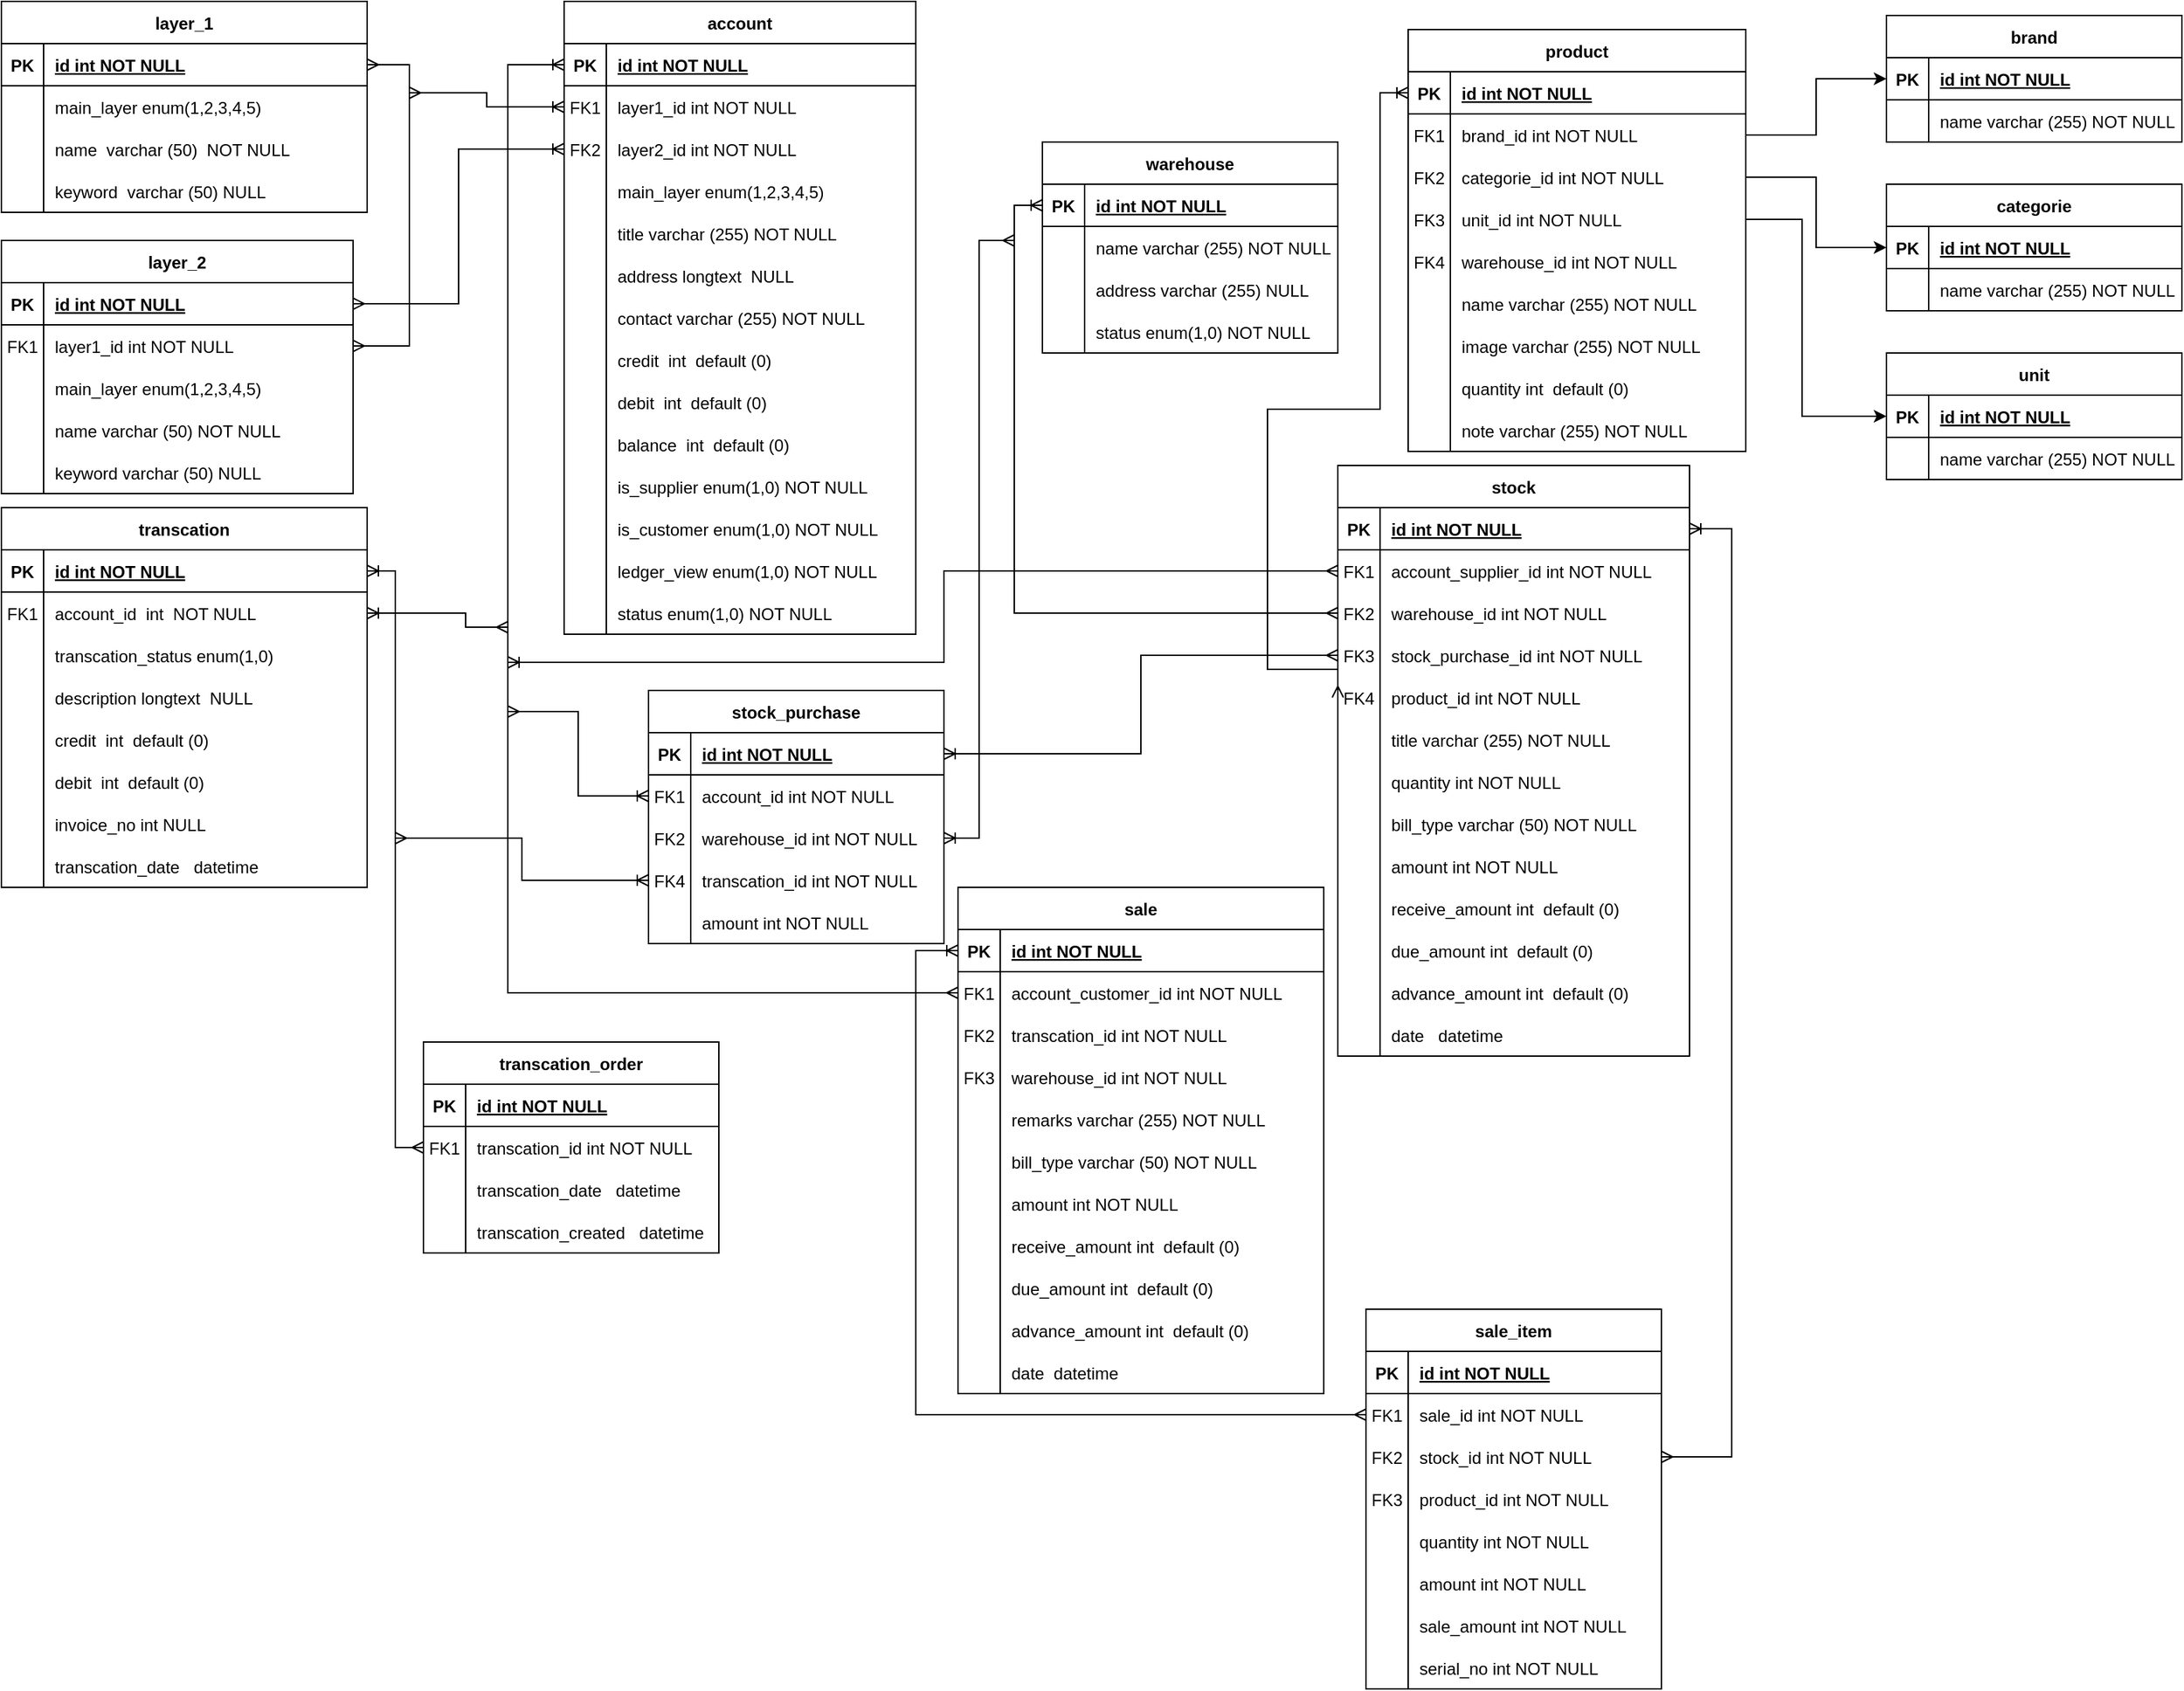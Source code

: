 <mxfile version="21.2.1" type="device">
  <diagram id="R2lEEEUBdFMjLlhIrx00" name="Page-1">
    <mxGraphModel dx="1354" dy="664" grid="1" gridSize="10" guides="1" tooltips="1" connect="1" arrows="1" fold="1" page="1" pageScale="1" pageWidth="850" pageHeight="1100" math="0" shadow="0" extFonts="Permanent Marker^https://fonts.googleapis.com/css?family=Permanent+Marker">
      <root>
        <mxCell id="0" />
        <mxCell id="1" parent="0" />
        <mxCell id="oAB3cuJxAvTvowTSgvKS-1" value="" style="edgeStyle=entityRelationEdgeStyle;endArrow=ERmany;startArrow=ERmany;endFill=0;startFill=0;labelBackgroundColor=none;fontColor=default;rounded=0;" parent="1" source="oAB3cuJxAvTvowTSgvKS-3" target="oAB3cuJxAvTvowTSgvKS-19" edge="1">
          <mxGeometry width="100" height="100" relative="1" as="geometry">
            <mxPoint x="400" y="180" as="sourcePoint" />
            <mxPoint x="460" y="205" as="targetPoint" />
          </mxGeometry>
        </mxCell>
        <mxCell id="oAB3cuJxAvTvowTSgvKS-2" value="layer_1" style="shape=table;startSize=30;container=1;collapsible=1;childLayout=tableLayout;fixedRows=1;rowLines=0;fontStyle=1;align=center;resizeLast=1;labelBackgroundColor=none;rounded=0;" parent="1" vertex="1">
          <mxGeometry x="30" y="30" width="260" height="150" as="geometry">
            <mxRectangle x="340" y="30" width="80" height="30" as="alternateBounds" />
          </mxGeometry>
        </mxCell>
        <mxCell id="oAB3cuJxAvTvowTSgvKS-3" value="" style="shape=partialRectangle;collapsible=0;dropTarget=0;pointerEvents=0;fillColor=none;points=[[0,0.5],[1,0.5]];portConstraint=eastwest;top=0;left=0;right=0;bottom=1;labelBackgroundColor=none;rounded=0;" parent="oAB3cuJxAvTvowTSgvKS-2" vertex="1">
          <mxGeometry y="30" width="260" height="30" as="geometry" />
        </mxCell>
        <mxCell id="oAB3cuJxAvTvowTSgvKS-4" value="PK" style="shape=partialRectangle;overflow=hidden;connectable=0;fillColor=none;top=0;left=0;bottom=0;right=0;fontStyle=1;labelBackgroundColor=none;rounded=0;" parent="oAB3cuJxAvTvowTSgvKS-3" vertex="1">
          <mxGeometry width="30" height="30" as="geometry">
            <mxRectangle width="30" height="30" as="alternateBounds" />
          </mxGeometry>
        </mxCell>
        <mxCell id="oAB3cuJxAvTvowTSgvKS-5" value="id int NOT NULL " style="shape=partialRectangle;overflow=hidden;connectable=0;fillColor=none;top=0;left=0;bottom=0;right=0;align=left;spacingLeft=6;fontStyle=5;labelBackgroundColor=none;rounded=0;" parent="oAB3cuJxAvTvowTSgvKS-3" vertex="1">
          <mxGeometry x="30" width="230" height="30" as="geometry">
            <mxRectangle width="230" height="30" as="alternateBounds" />
          </mxGeometry>
        </mxCell>
        <mxCell id="oAB3cuJxAvTvowTSgvKS-6" value="" style="shape=partialRectangle;collapsible=0;dropTarget=0;pointerEvents=0;fillColor=none;points=[[0,0.5],[1,0.5]];portConstraint=eastwest;top=0;left=0;right=0;bottom=0;labelBackgroundColor=none;rounded=0;" parent="oAB3cuJxAvTvowTSgvKS-2" vertex="1">
          <mxGeometry y="60" width="260" height="30" as="geometry" />
        </mxCell>
        <mxCell id="oAB3cuJxAvTvowTSgvKS-7" value="" style="shape=partialRectangle;overflow=hidden;connectable=0;fillColor=none;top=0;left=0;bottom=0;right=0;labelBackgroundColor=none;rounded=0;" parent="oAB3cuJxAvTvowTSgvKS-6" vertex="1">
          <mxGeometry width="30" height="30" as="geometry">
            <mxRectangle width="30" height="30" as="alternateBounds" />
          </mxGeometry>
        </mxCell>
        <mxCell id="oAB3cuJxAvTvowTSgvKS-8" value="main_layer enum(1,2,3,4,5)" style="shape=partialRectangle;overflow=hidden;connectable=0;fillColor=none;top=0;left=0;bottom=0;right=0;align=left;spacingLeft=6;labelBackgroundColor=none;rounded=0;" parent="oAB3cuJxAvTvowTSgvKS-6" vertex="1">
          <mxGeometry x="30" width="230" height="30" as="geometry">
            <mxRectangle width="230" height="30" as="alternateBounds" />
          </mxGeometry>
        </mxCell>
        <mxCell id="oAB3cuJxAvTvowTSgvKS-9" value="" style="shape=partialRectangle;collapsible=0;dropTarget=0;pointerEvents=0;fillColor=none;points=[[0,0.5],[1,0.5]];portConstraint=eastwest;top=0;left=0;right=0;bottom=0;labelBackgroundColor=none;rounded=0;" parent="oAB3cuJxAvTvowTSgvKS-2" vertex="1">
          <mxGeometry y="90" width="260" height="30" as="geometry" />
        </mxCell>
        <mxCell id="oAB3cuJxAvTvowTSgvKS-10" value="" style="shape=partialRectangle;overflow=hidden;connectable=0;fillColor=none;top=0;left=0;bottom=0;right=0;labelBackgroundColor=none;rounded=0;" parent="oAB3cuJxAvTvowTSgvKS-9" vertex="1">
          <mxGeometry width="30" height="30" as="geometry">
            <mxRectangle width="30" height="30" as="alternateBounds" />
          </mxGeometry>
        </mxCell>
        <mxCell id="oAB3cuJxAvTvowTSgvKS-11" value="name  varchar (50)  NOT NULL" style="shape=partialRectangle;overflow=hidden;connectable=0;fillColor=none;top=0;left=0;bottom=0;right=0;align=left;spacingLeft=6;labelBackgroundColor=none;rounded=0;" parent="oAB3cuJxAvTvowTSgvKS-9" vertex="1">
          <mxGeometry x="30" width="230" height="30" as="geometry">
            <mxRectangle width="230" height="30" as="alternateBounds" />
          </mxGeometry>
        </mxCell>
        <mxCell id="oAB3cuJxAvTvowTSgvKS-12" value="" style="shape=partialRectangle;collapsible=0;dropTarget=0;pointerEvents=0;fillColor=none;points=[[0,0.5],[1,0.5]];portConstraint=eastwest;top=0;left=0;right=0;bottom=0;labelBackgroundColor=none;rounded=0;" parent="oAB3cuJxAvTvowTSgvKS-2" vertex="1">
          <mxGeometry y="120" width="260" height="30" as="geometry" />
        </mxCell>
        <mxCell id="oAB3cuJxAvTvowTSgvKS-13" value="" style="shape=partialRectangle;overflow=hidden;connectable=0;fillColor=none;top=0;left=0;bottom=0;right=0;labelBackgroundColor=none;rounded=0;" parent="oAB3cuJxAvTvowTSgvKS-12" vertex="1">
          <mxGeometry width="30" height="30" as="geometry">
            <mxRectangle width="30" height="30" as="alternateBounds" />
          </mxGeometry>
        </mxCell>
        <mxCell id="oAB3cuJxAvTvowTSgvKS-14" value="keyword  varchar (50) NULL  " style="shape=partialRectangle;overflow=hidden;connectable=0;fillColor=none;top=0;left=0;bottom=0;right=0;align=left;spacingLeft=6;labelBackgroundColor=none;rounded=0;" parent="oAB3cuJxAvTvowTSgvKS-12" vertex="1">
          <mxGeometry x="30" width="230" height="30" as="geometry">
            <mxRectangle width="230" height="30" as="alternateBounds" />
          </mxGeometry>
        </mxCell>
        <mxCell id="oAB3cuJxAvTvowTSgvKS-15" value="layer_2" style="shape=table;startSize=30;container=1;collapsible=1;childLayout=tableLayout;fixedRows=1;rowLines=0;fontStyle=1;align=center;resizeLast=1;labelBackgroundColor=none;rounded=0;" parent="1" vertex="1">
          <mxGeometry x="30" y="200" width="250" height="180" as="geometry" />
        </mxCell>
        <mxCell id="oAB3cuJxAvTvowTSgvKS-16" value="" style="shape=partialRectangle;collapsible=0;dropTarget=0;pointerEvents=0;fillColor=none;points=[[0,0.5],[1,0.5]];portConstraint=eastwest;top=0;left=0;right=0;bottom=1;labelBackgroundColor=none;rounded=0;" parent="oAB3cuJxAvTvowTSgvKS-15" vertex="1">
          <mxGeometry y="30" width="250" height="30" as="geometry" />
        </mxCell>
        <mxCell id="oAB3cuJxAvTvowTSgvKS-17" value="PK" style="shape=partialRectangle;overflow=hidden;connectable=0;fillColor=none;top=0;left=0;bottom=0;right=0;fontStyle=1;labelBackgroundColor=none;rounded=0;" parent="oAB3cuJxAvTvowTSgvKS-16" vertex="1">
          <mxGeometry width="30" height="30" as="geometry">
            <mxRectangle width="30" height="30" as="alternateBounds" />
          </mxGeometry>
        </mxCell>
        <mxCell id="oAB3cuJxAvTvowTSgvKS-18" value="id int NOT NULL " style="shape=partialRectangle;overflow=hidden;connectable=0;fillColor=none;top=0;left=0;bottom=0;right=0;align=left;spacingLeft=6;fontStyle=5;labelBackgroundColor=none;rounded=0;" parent="oAB3cuJxAvTvowTSgvKS-16" vertex="1">
          <mxGeometry x="30" width="220" height="30" as="geometry">
            <mxRectangle width="220" height="30" as="alternateBounds" />
          </mxGeometry>
        </mxCell>
        <mxCell id="oAB3cuJxAvTvowTSgvKS-19" value="" style="shape=partialRectangle;collapsible=0;dropTarget=0;pointerEvents=0;fillColor=none;points=[[0,0.5],[1,0.5]];portConstraint=eastwest;top=0;left=0;right=0;bottom=0;labelBackgroundColor=none;rounded=0;" parent="oAB3cuJxAvTvowTSgvKS-15" vertex="1">
          <mxGeometry y="60" width="250" height="30" as="geometry" />
        </mxCell>
        <mxCell id="oAB3cuJxAvTvowTSgvKS-20" value="FK1" style="shape=partialRectangle;overflow=hidden;connectable=0;fillColor=none;top=0;left=0;bottom=0;right=0;labelBackgroundColor=none;rounded=0;" parent="oAB3cuJxAvTvowTSgvKS-19" vertex="1">
          <mxGeometry width="30" height="30" as="geometry">
            <mxRectangle width="30" height="30" as="alternateBounds" />
          </mxGeometry>
        </mxCell>
        <mxCell id="oAB3cuJxAvTvowTSgvKS-21" value="layer1_id int NOT NULL" style="shape=partialRectangle;overflow=hidden;connectable=0;fillColor=none;top=0;left=0;bottom=0;right=0;align=left;spacingLeft=6;labelBackgroundColor=none;rounded=0;" parent="oAB3cuJxAvTvowTSgvKS-19" vertex="1">
          <mxGeometry x="30" width="220" height="30" as="geometry">
            <mxRectangle width="220" height="30" as="alternateBounds" />
          </mxGeometry>
        </mxCell>
        <mxCell id="oAB3cuJxAvTvowTSgvKS-22" value="" style="shape=partialRectangle;collapsible=0;dropTarget=0;pointerEvents=0;fillColor=none;points=[[0,0.5],[1,0.5]];portConstraint=eastwest;top=0;left=0;right=0;bottom=0;labelBackgroundColor=none;rounded=0;" parent="oAB3cuJxAvTvowTSgvKS-15" vertex="1">
          <mxGeometry y="90" width="250" height="30" as="geometry" />
        </mxCell>
        <mxCell id="oAB3cuJxAvTvowTSgvKS-23" value="" style="shape=partialRectangle;overflow=hidden;connectable=0;fillColor=none;top=0;left=0;bottom=0;right=0;labelBackgroundColor=none;rounded=0;" parent="oAB3cuJxAvTvowTSgvKS-22" vertex="1">
          <mxGeometry width="30" height="30" as="geometry">
            <mxRectangle width="30" height="30" as="alternateBounds" />
          </mxGeometry>
        </mxCell>
        <mxCell id="oAB3cuJxAvTvowTSgvKS-24" value="main_layer enum(1,2,3,4,5)" style="shape=partialRectangle;overflow=hidden;connectable=0;fillColor=none;top=0;left=0;bottom=0;right=0;align=left;spacingLeft=6;labelBackgroundColor=none;rounded=0;" parent="oAB3cuJxAvTvowTSgvKS-22" vertex="1">
          <mxGeometry x="30" width="220" height="30" as="geometry">
            <mxRectangle width="220" height="30" as="alternateBounds" />
          </mxGeometry>
        </mxCell>
        <mxCell id="oAB3cuJxAvTvowTSgvKS-25" value="" style="shape=partialRectangle;collapsible=0;dropTarget=0;pointerEvents=0;fillColor=none;points=[[0,0.5],[1,0.5]];portConstraint=eastwest;top=0;left=0;right=0;bottom=0;labelBackgroundColor=none;rounded=0;" parent="oAB3cuJxAvTvowTSgvKS-15" vertex="1">
          <mxGeometry y="120" width="250" height="30" as="geometry" />
        </mxCell>
        <mxCell id="oAB3cuJxAvTvowTSgvKS-26" value="" style="shape=partialRectangle;overflow=hidden;connectable=0;fillColor=none;top=0;left=0;bottom=0;right=0;labelBackgroundColor=none;rounded=0;" parent="oAB3cuJxAvTvowTSgvKS-25" vertex="1">
          <mxGeometry width="30" height="30" as="geometry">
            <mxRectangle width="30" height="30" as="alternateBounds" />
          </mxGeometry>
        </mxCell>
        <mxCell id="oAB3cuJxAvTvowTSgvKS-27" value="name varchar (50) NOT NULL" style="shape=partialRectangle;overflow=hidden;connectable=0;fillColor=none;top=0;left=0;bottom=0;right=0;align=left;spacingLeft=6;labelBackgroundColor=none;rounded=0;" parent="oAB3cuJxAvTvowTSgvKS-25" vertex="1">
          <mxGeometry x="30" width="220" height="30" as="geometry">
            <mxRectangle width="220" height="30" as="alternateBounds" />
          </mxGeometry>
        </mxCell>
        <mxCell id="oAB3cuJxAvTvowTSgvKS-28" value="" style="shape=partialRectangle;collapsible=0;dropTarget=0;pointerEvents=0;fillColor=none;points=[[0,0.5],[1,0.5]];portConstraint=eastwest;top=0;left=0;right=0;bottom=0;labelBackgroundColor=none;rounded=0;" parent="oAB3cuJxAvTvowTSgvKS-15" vertex="1">
          <mxGeometry y="150" width="250" height="30" as="geometry" />
        </mxCell>
        <mxCell id="oAB3cuJxAvTvowTSgvKS-29" value="" style="shape=partialRectangle;overflow=hidden;connectable=0;fillColor=none;top=0;left=0;bottom=0;right=0;labelBackgroundColor=none;rounded=0;" parent="oAB3cuJxAvTvowTSgvKS-28" vertex="1">
          <mxGeometry width="30" height="30" as="geometry">
            <mxRectangle width="30" height="30" as="alternateBounds" />
          </mxGeometry>
        </mxCell>
        <mxCell id="oAB3cuJxAvTvowTSgvKS-30" value="keyword varchar (50) NULL" style="shape=partialRectangle;overflow=hidden;connectable=0;fillColor=none;top=0;left=0;bottom=0;right=0;align=left;spacingLeft=6;labelBackgroundColor=none;rounded=0;" parent="oAB3cuJxAvTvowTSgvKS-28" vertex="1">
          <mxGeometry x="30" width="220" height="30" as="geometry">
            <mxRectangle width="220" height="30" as="alternateBounds" />
          </mxGeometry>
        </mxCell>
        <mxCell id="oAB3cuJxAvTvowTSgvKS-31" value="account" style="shape=table;startSize=30;container=1;collapsible=1;childLayout=tableLayout;fixedRows=1;rowLines=0;fontStyle=1;align=center;resizeLast=1;labelBackgroundColor=none;rounded=0;" parent="1" vertex="1">
          <mxGeometry x="430" y="30" width="250" height="450" as="geometry" />
        </mxCell>
        <mxCell id="oAB3cuJxAvTvowTSgvKS-32" value="" style="shape=partialRectangle;collapsible=0;dropTarget=0;pointerEvents=0;fillColor=none;points=[[0,0.5],[1,0.5]];portConstraint=eastwest;top=0;left=0;right=0;bottom=1;labelBackgroundColor=none;rounded=0;" parent="oAB3cuJxAvTvowTSgvKS-31" vertex="1">
          <mxGeometry y="30" width="250" height="30" as="geometry" />
        </mxCell>
        <mxCell id="oAB3cuJxAvTvowTSgvKS-33" value="PK" style="shape=partialRectangle;overflow=hidden;connectable=0;fillColor=none;top=0;left=0;bottom=0;right=0;fontStyle=1;labelBackgroundColor=none;rounded=0;" parent="oAB3cuJxAvTvowTSgvKS-32" vertex="1">
          <mxGeometry width="30" height="30" as="geometry">
            <mxRectangle width="30" height="30" as="alternateBounds" />
          </mxGeometry>
        </mxCell>
        <mxCell id="oAB3cuJxAvTvowTSgvKS-34" value="id int NOT NULL " style="shape=partialRectangle;overflow=hidden;connectable=0;fillColor=none;top=0;left=0;bottom=0;right=0;align=left;spacingLeft=6;fontStyle=5;labelBackgroundColor=none;rounded=0;" parent="oAB3cuJxAvTvowTSgvKS-32" vertex="1">
          <mxGeometry x="30" width="220" height="30" as="geometry">
            <mxRectangle width="220" height="30" as="alternateBounds" />
          </mxGeometry>
        </mxCell>
        <mxCell id="oAB3cuJxAvTvowTSgvKS-35" value="" style="shape=partialRectangle;collapsible=0;dropTarget=0;pointerEvents=0;fillColor=none;points=[[0,0.5],[1,0.5]];portConstraint=eastwest;top=0;left=0;right=0;bottom=0;labelBackgroundColor=none;rounded=0;" parent="oAB3cuJxAvTvowTSgvKS-31" vertex="1">
          <mxGeometry y="60" width="250" height="30" as="geometry" />
        </mxCell>
        <mxCell id="oAB3cuJxAvTvowTSgvKS-36" value="FK1" style="shape=partialRectangle;overflow=hidden;connectable=0;fillColor=none;top=0;left=0;bottom=0;right=0;labelBackgroundColor=none;rounded=0;" parent="oAB3cuJxAvTvowTSgvKS-35" vertex="1">
          <mxGeometry width="30" height="30" as="geometry">
            <mxRectangle width="30" height="30" as="alternateBounds" />
          </mxGeometry>
        </mxCell>
        <mxCell id="oAB3cuJxAvTvowTSgvKS-37" value="layer1_id int NOT NULL" style="shape=partialRectangle;overflow=hidden;connectable=0;fillColor=none;top=0;left=0;bottom=0;right=0;align=left;spacingLeft=6;labelBackgroundColor=none;rounded=0;" parent="oAB3cuJxAvTvowTSgvKS-35" vertex="1">
          <mxGeometry x="30" width="220" height="30" as="geometry">
            <mxRectangle width="220" height="30" as="alternateBounds" />
          </mxGeometry>
        </mxCell>
        <mxCell id="oAB3cuJxAvTvowTSgvKS-38" value="" style="shape=partialRectangle;collapsible=0;dropTarget=0;pointerEvents=0;fillColor=none;points=[[0,0.5],[1,0.5]];portConstraint=eastwest;top=0;left=0;right=0;bottom=0;labelBackgroundColor=none;rounded=0;" parent="oAB3cuJxAvTvowTSgvKS-31" vertex="1">
          <mxGeometry y="90" width="250" height="30" as="geometry" />
        </mxCell>
        <mxCell id="oAB3cuJxAvTvowTSgvKS-39" value="FK2" style="shape=partialRectangle;overflow=hidden;connectable=0;fillColor=none;top=0;left=0;bottom=0;right=0;labelBackgroundColor=none;rounded=0;" parent="oAB3cuJxAvTvowTSgvKS-38" vertex="1">
          <mxGeometry width="30" height="30" as="geometry">
            <mxRectangle width="30" height="30" as="alternateBounds" />
          </mxGeometry>
        </mxCell>
        <mxCell id="oAB3cuJxAvTvowTSgvKS-40" value="layer2_id int NOT NULL" style="shape=partialRectangle;overflow=hidden;connectable=0;fillColor=none;top=0;left=0;bottom=0;right=0;align=left;spacingLeft=6;labelBackgroundColor=none;rounded=0;" parent="oAB3cuJxAvTvowTSgvKS-38" vertex="1">
          <mxGeometry x="30" width="220" height="30" as="geometry">
            <mxRectangle width="220" height="30" as="alternateBounds" />
          </mxGeometry>
        </mxCell>
        <mxCell id="oAB3cuJxAvTvowTSgvKS-41" value="" style="shape=partialRectangle;collapsible=0;dropTarget=0;pointerEvents=0;fillColor=none;points=[[0,0.5],[1,0.5]];portConstraint=eastwest;top=0;left=0;right=0;bottom=0;labelBackgroundColor=none;rounded=0;" parent="oAB3cuJxAvTvowTSgvKS-31" vertex="1">
          <mxGeometry y="120" width="250" height="30" as="geometry" />
        </mxCell>
        <mxCell id="oAB3cuJxAvTvowTSgvKS-42" value="" style="shape=partialRectangle;overflow=hidden;connectable=0;fillColor=none;top=0;left=0;bottom=0;right=0;labelBackgroundColor=none;rounded=0;" parent="oAB3cuJxAvTvowTSgvKS-41" vertex="1">
          <mxGeometry width="30" height="30" as="geometry">
            <mxRectangle width="30" height="30" as="alternateBounds" />
          </mxGeometry>
        </mxCell>
        <mxCell id="oAB3cuJxAvTvowTSgvKS-43" value="main_layer enum(1,2,3,4,5)" style="shape=partialRectangle;overflow=hidden;connectable=0;fillColor=none;top=0;left=0;bottom=0;right=0;align=left;spacingLeft=6;labelBackgroundColor=none;rounded=0;" parent="oAB3cuJxAvTvowTSgvKS-41" vertex="1">
          <mxGeometry x="30" width="220" height="30" as="geometry">
            <mxRectangle width="220" height="30" as="alternateBounds" />
          </mxGeometry>
        </mxCell>
        <mxCell id="oAB3cuJxAvTvowTSgvKS-44" value="" style="shape=partialRectangle;collapsible=0;dropTarget=0;pointerEvents=0;fillColor=none;points=[[0,0.5],[1,0.5]];portConstraint=eastwest;top=0;left=0;right=0;bottom=0;labelBackgroundColor=none;rounded=0;" parent="oAB3cuJxAvTvowTSgvKS-31" vertex="1">
          <mxGeometry y="150" width="250" height="30" as="geometry" />
        </mxCell>
        <mxCell id="oAB3cuJxAvTvowTSgvKS-45" value="" style="shape=partialRectangle;overflow=hidden;connectable=0;fillColor=none;top=0;left=0;bottom=0;right=0;labelBackgroundColor=none;rounded=0;" parent="oAB3cuJxAvTvowTSgvKS-44" vertex="1">
          <mxGeometry width="30" height="30" as="geometry">
            <mxRectangle width="30" height="30" as="alternateBounds" />
          </mxGeometry>
        </mxCell>
        <mxCell id="oAB3cuJxAvTvowTSgvKS-46" value="title varchar (255) NOT NULL" style="shape=partialRectangle;overflow=hidden;connectable=0;fillColor=none;top=0;left=0;bottom=0;right=0;align=left;spacingLeft=6;labelBackgroundColor=none;rounded=0;" parent="oAB3cuJxAvTvowTSgvKS-44" vertex="1">
          <mxGeometry x="30" width="220" height="30" as="geometry">
            <mxRectangle width="220" height="30" as="alternateBounds" />
          </mxGeometry>
        </mxCell>
        <mxCell id="oAB3cuJxAvTvowTSgvKS-47" value="" style="shape=partialRectangle;collapsible=0;dropTarget=0;pointerEvents=0;fillColor=none;points=[[0,0.5],[1,0.5]];portConstraint=eastwest;top=0;left=0;right=0;bottom=0;labelBackgroundColor=none;rounded=0;" parent="oAB3cuJxAvTvowTSgvKS-31" vertex="1">
          <mxGeometry y="180" width="250" height="30" as="geometry" />
        </mxCell>
        <mxCell id="oAB3cuJxAvTvowTSgvKS-48" value="" style="shape=partialRectangle;overflow=hidden;connectable=0;fillColor=none;top=0;left=0;bottom=0;right=0;labelBackgroundColor=none;rounded=0;" parent="oAB3cuJxAvTvowTSgvKS-47" vertex="1">
          <mxGeometry width="30" height="30" as="geometry">
            <mxRectangle width="30" height="30" as="alternateBounds" />
          </mxGeometry>
        </mxCell>
        <mxCell id="oAB3cuJxAvTvowTSgvKS-49" value="address longtext  NULL" style="shape=partialRectangle;overflow=hidden;connectable=0;fillColor=none;top=0;left=0;bottom=0;right=0;align=left;spacingLeft=6;labelBackgroundColor=none;rounded=0;" parent="oAB3cuJxAvTvowTSgvKS-47" vertex="1">
          <mxGeometry x="30" width="220" height="30" as="geometry">
            <mxRectangle width="220" height="30" as="alternateBounds" />
          </mxGeometry>
        </mxCell>
        <mxCell id="oAB3cuJxAvTvowTSgvKS-50" value="" style="shape=partialRectangle;collapsible=0;dropTarget=0;pointerEvents=0;fillColor=none;points=[[0,0.5],[1,0.5]];portConstraint=eastwest;top=0;left=0;right=0;bottom=0;labelBackgroundColor=none;rounded=0;" parent="oAB3cuJxAvTvowTSgvKS-31" vertex="1">
          <mxGeometry y="210" width="250" height="30" as="geometry" />
        </mxCell>
        <mxCell id="oAB3cuJxAvTvowTSgvKS-51" value="" style="shape=partialRectangle;overflow=hidden;connectable=0;fillColor=none;top=0;left=0;bottom=0;right=0;labelBackgroundColor=none;rounded=0;" parent="oAB3cuJxAvTvowTSgvKS-50" vertex="1">
          <mxGeometry width="30" height="30" as="geometry">
            <mxRectangle width="30" height="30" as="alternateBounds" />
          </mxGeometry>
        </mxCell>
        <mxCell id="oAB3cuJxAvTvowTSgvKS-52" value="contact varchar (255) NOT NULL" style="shape=partialRectangle;overflow=hidden;connectable=0;fillColor=none;top=0;left=0;bottom=0;right=0;align=left;spacingLeft=6;labelBackgroundColor=none;rounded=0;" parent="oAB3cuJxAvTvowTSgvKS-50" vertex="1">
          <mxGeometry x="30" width="220" height="30" as="geometry">
            <mxRectangle width="220" height="30" as="alternateBounds" />
          </mxGeometry>
        </mxCell>
        <mxCell id="oAB3cuJxAvTvowTSgvKS-53" value="" style="shape=partialRectangle;collapsible=0;dropTarget=0;pointerEvents=0;fillColor=none;points=[[0,0.5],[1,0.5]];portConstraint=eastwest;top=0;left=0;right=0;bottom=0;labelBackgroundColor=none;rounded=0;" parent="oAB3cuJxAvTvowTSgvKS-31" vertex="1">
          <mxGeometry y="240" width="250" height="30" as="geometry" />
        </mxCell>
        <mxCell id="oAB3cuJxAvTvowTSgvKS-54" value="" style="shape=partialRectangle;overflow=hidden;connectable=0;fillColor=none;top=0;left=0;bottom=0;right=0;labelBackgroundColor=none;rounded=0;" parent="oAB3cuJxAvTvowTSgvKS-53" vertex="1">
          <mxGeometry width="30" height="30" as="geometry">
            <mxRectangle width="30" height="30" as="alternateBounds" />
          </mxGeometry>
        </mxCell>
        <mxCell id="oAB3cuJxAvTvowTSgvKS-55" value="credit  int  default (0)" style="shape=partialRectangle;overflow=hidden;connectable=0;fillColor=none;top=0;left=0;bottom=0;right=0;align=left;spacingLeft=6;labelBackgroundColor=none;rounded=0;" parent="oAB3cuJxAvTvowTSgvKS-53" vertex="1">
          <mxGeometry x="30" width="220" height="30" as="geometry">
            <mxRectangle width="220" height="30" as="alternateBounds" />
          </mxGeometry>
        </mxCell>
        <mxCell id="oAB3cuJxAvTvowTSgvKS-56" value="" style="shape=partialRectangle;collapsible=0;dropTarget=0;pointerEvents=0;fillColor=none;points=[[0,0.5],[1,0.5]];portConstraint=eastwest;top=0;left=0;right=0;bottom=0;labelBackgroundColor=none;rounded=0;" parent="oAB3cuJxAvTvowTSgvKS-31" vertex="1">
          <mxGeometry y="270" width="250" height="30" as="geometry" />
        </mxCell>
        <mxCell id="oAB3cuJxAvTvowTSgvKS-57" value="" style="shape=partialRectangle;overflow=hidden;connectable=0;fillColor=none;top=0;left=0;bottom=0;right=0;labelBackgroundColor=none;rounded=0;" parent="oAB3cuJxAvTvowTSgvKS-56" vertex="1">
          <mxGeometry width="30" height="30" as="geometry">
            <mxRectangle width="30" height="30" as="alternateBounds" />
          </mxGeometry>
        </mxCell>
        <mxCell id="oAB3cuJxAvTvowTSgvKS-58" value="debit  int  default (0)" style="shape=partialRectangle;overflow=hidden;connectable=0;fillColor=none;top=0;left=0;bottom=0;right=0;align=left;spacingLeft=6;labelBackgroundColor=none;rounded=0;" parent="oAB3cuJxAvTvowTSgvKS-56" vertex="1">
          <mxGeometry x="30" width="220" height="30" as="geometry">
            <mxRectangle width="220" height="30" as="alternateBounds" />
          </mxGeometry>
        </mxCell>
        <mxCell id="oAB3cuJxAvTvowTSgvKS-59" value="" style="shape=partialRectangle;collapsible=0;dropTarget=0;pointerEvents=0;fillColor=none;points=[[0,0.5],[1,0.5]];portConstraint=eastwest;top=0;left=0;right=0;bottom=0;labelBackgroundColor=none;rounded=0;" parent="oAB3cuJxAvTvowTSgvKS-31" vertex="1">
          <mxGeometry y="300" width="250" height="30" as="geometry" />
        </mxCell>
        <mxCell id="oAB3cuJxAvTvowTSgvKS-60" value="" style="shape=partialRectangle;overflow=hidden;connectable=0;fillColor=none;top=0;left=0;bottom=0;right=0;labelBackgroundColor=none;rounded=0;" parent="oAB3cuJxAvTvowTSgvKS-59" vertex="1">
          <mxGeometry width="30" height="30" as="geometry">
            <mxRectangle width="30" height="30" as="alternateBounds" />
          </mxGeometry>
        </mxCell>
        <mxCell id="oAB3cuJxAvTvowTSgvKS-61" value="balance  int  default (0)" style="shape=partialRectangle;overflow=hidden;connectable=0;fillColor=none;top=0;left=0;bottom=0;right=0;align=left;spacingLeft=6;labelBackgroundColor=none;rounded=0;" parent="oAB3cuJxAvTvowTSgvKS-59" vertex="1">
          <mxGeometry x="30" width="220" height="30" as="geometry">
            <mxRectangle width="220" height="30" as="alternateBounds" />
          </mxGeometry>
        </mxCell>
        <mxCell id="oAB3cuJxAvTvowTSgvKS-62" value="" style="shape=partialRectangle;collapsible=0;dropTarget=0;pointerEvents=0;fillColor=none;points=[[0,0.5],[1,0.5]];portConstraint=eastwest;top=0;left=0;right=0;bottom=0;labelBackgroundColor=none;rounded=0;" parent="oAB3cuJxAvTvowTSgvKS-31" vertex="1">
          <mxGeometry y="330" width="250" height="30" as="geometry" />
        </mxCell>
        <mxCell id="oAB3cuJxAvTvowTSgvKS-63" value="" style="shape=partialRectangle;overflow=hidden;connectable=0;fillColor=none;top=0;left=0;bottom=0;right=0;labelBackgroundColor=none;rounded=0;" parent="oAB3cuJxAvTvowTSgvKS-62" vertex="1">
          <mxGeometry width="30" height="30" as="geometry">
            <mxRectangle width="30" height="30" as="alternateBounds" />
          </mxGeometry>
        </mxCell>
        <mxCell id="oAB3cuJxAvTvowTSgvKS-64" value="is_supplier enum(1,0) NOT NULL" style="shape=partialRectangle;overflow=hidden;connectable=0;fillColor=none;top=0;left=0;bottom=0;right=0;align=left;spacingLeft=6;labelBackgroundColor=none;rounded=0;" parent="oAB3cuJxAvTvowTSgvKS-62" vertex="1">
          <mxGeometry x="30" width="220" height="30" as="geometry">
            <mxRectangle width="220" height="30" as="alternateBounds" />
          </mxGeometry>
        </mxCell>
        <mxCell id="oAB3cuJxAvTvowTSgvKS-65" value="" style="shape=partialRectangle;collapsible=0;dropTarget=0;pointerEvents=0;fillColor=none;points=[[0,0.5],[1,0.5]];portConstraint=eastwest;top=0;left=0;right=0;bottom=0;labelBackgroundColor=none;rounded=0;" parent="oAB3cuJxAvTvowTSgvKS-31" vertex="1">
          <mxGeometry y="360" width="250" height="30" as="geometry" />
        </mxCell>
        <mxCell id="oAB3cuJxAvTvowTSgvKS-66" value="" style="shape=partialRectangle;overflow=hidden;connectable=0;fillColor=none;top=0;left=0;bottom=0;right=0;labelBackgroundColor=none;rounded=0;" parent="oAB3cuJxAvTvowTSgvKS-65" vertex="1">
          <mxGeometry width="30" height="30" as="geometry">
            <mxRectangle width="30" height="30" as="alternateBounds" />
          </mxGeometry>
        </mxCell>
        <mxCell id="oAB3cuJxAvTvowTSgvKS-67" value="is_customer enum(1,0) NOT NULL" style="shape=partialRectangle;overflow=hidden;connectable=0;fillColor=none;top=0;left=0;bottom=0;right=0;align=left;spacingLeft=6;labelBackgroundColor=none;rounded=0;" parent="oAB3cuJxAvTvowTSgvKS-65" vertex="1">
          <mxGeometry x="30" width="220" height="30" as="geometry">
            <mxRectangle width="220" height="30" as="alternateBounds" />
          </mxGeometry>
        </mxCell>
        <mxCell id="oAB3cuJxAvTvowTSgvKS-68" value="" style="shape=partialRectangle;collapsible=0;dropTarget=0;pointerEvents=0;fillColor=none;points=[[0,0.5],[1,0.5]];portConstraint=eastwest;top=0;left=0;right=0;bottom=0;labelBackgroundColor=none;rounded=0;" parent="oAB3cuJxAvTvowTSgvKS-31" vertex="1">
          <mxGeometry y="390" width="250" height="30" as="geometry" />
        </mxCell>
        <mxCell id="oAB3cuJxAvTvowTSgvKS-69" value="" style="shape=partialRectangle;overflow=hidden;connectable=0;fillColor=none;top=0;left=0;bottom=0;right=0;labelBackgroundColor=none;rounded=0;" parent="oAB3cuJxAvTvowTSgvKS-68" vertex="1">
          <mxGeometry width="30" height="30" as="geometry">
            <mxRectangle width="30" height="30" as="alternateBounds" />
          </mxGeometry>
        </mxCell>
        <mxCell id="oAB3cuJxAvTvowTSgvKS-70" value="ledger_view enum(1,0) NOT NULL" style="shape=partialRectangle;overflow=hidden;connectable=0;fillColor=none;top=0;left=0;bottom=0;right=0;align=left;spacingLeft=6;labelBackgroundColor=none;rounded=0;" parent="oAB3cuJxAvTvowTSgvKS-68" vertex="1">
          <mxGeometry x="30" width="220" height="30" as="geometry">
            <mxRectangle width="220" height="30" as="alternateBounds" />
          </mxGeometry>
        </mxCell>
        <mxCell id="oAB3cuJxAvTvowTSgvKS-71" value="" style="shape=partialRectangle;collapsible=0;dropTarget=0;pointerEvents=0;fillColor=none;points=[[0,0.5],[1,0.5]];portConstraint=eastwest;top=0;left=0;right=0;bottom=0;labelBackgroundColor=none;rounded=0;" parent="oAB3cuJxAvTvowTSgvKS-31" vertex="1">
          <mxGeometry y="420" width="250" height="30" as="geometry" />
        </mxCell>
        <mxCell id="oAB3cuJxAvTvowTSgvKS-72" value="" style="shape=partialRectangle;overflow=hidden;connectable=0;fillColor=none;top=0;left=0;bottom=0;right=0;labelBackgroundColor=none;rounded=0;" parent="oAB3cuJxAvTvowTSgvKS-71" vertex="1">
          <mxGeometry width="30" height="30" as="geometry">
            <mxRectangle width="30" height="30" as="alternateBounds" />
          </mxGeometry>
        </mxCell>
        <mxCell id="oAB3cuJxAvTvowTSgvKS-73" value="status enum(1,0) NOT NULL" style="shape=partialRectangle;overflow=hidden;connectable=0;fillColor=none;top=0;left=0;bottom=0;right=0;align=left;spacingLeft=6;labelBackgroundColor=none;rounded=0;" parent="oAB3cuJxAvTvowTSgvKS-71" vertex="1">
          <mxGeometry x="30" width="220" height="30" as="geometry">
            <mxRectangle width="220" height="30" as="alternateBounds" />
          </mxGeometry>
        </mxCell>
        <mxCell id="oAB3cuJxAvTvowTSgvKS-74" style="edgeStyle=elbowEdgeStyle;rounded=0;orthogonalLoop=1;jettySize=auto;html=1;exitX=0;exitY=0.5;exitDx=0;exitDy=0;startArrow=ERoneToMany;startFill=0;endArrow=ERmany;endFill=0;entryX=1;entryY=0.5;entryDx=0;entryDy=0;labelBackgroundColor=none;fontColor=default;" parent="1" source="oAB3cuJxAvTvowTSgvKS-38" target="oAB3cuJxAvTvowTSgvKS-16" edge="1">
          <mxGeometry relative="1" as="geometry">
            <mxPoint x="360" y="400" as="targetPoint" />
          </mxGeometry>
        </mxCell>
        <mxCell id="oAB3cuJxAvTvowTSgvKS-75" value="warehouse" style="shape=table;startSize=30;container=1;collapsible=1;childLayout=tableLayout;fixedRows=1;rowLines=0;fontStyle=1;align=center;resizeLast=1;labelBackgroundColor=none;rounded=0;" parent="1" vertex="1">
          <mxGeometry x="770" y="130" width="210" height="150" as="geometry" />
        </mxCell>
        <mxCell id="oAB3cuJxAvTvowTSgvKS-76" value="" style="shape=partialRectangle;collapsible=0;dropTarget=0;pointerEvents=0;fillColor=none;points=[[0,0.5],[1,0.5]];portConstraint=eastwest;top=0;left=0;right=0;bottom=1;labelBackgroundColor=none;rounded=0;" parent="oAB3cuJxAvTvowTSgvKS-75" vertex="1">
          <mxGeometry y="30" width="210" height="30" as="geometry" />
        </mxCell>
        <mxCell id="oAB3cuJxAvTvowTSgvKS-77" value="PK" style="shape=partialRectangle;overflow=hidden;connectable=0;fillColor=none;top=0;left=0;bottom=0;right=0;fontStyle=1;labelBackgroundColor=none;rounded=0;" parent="oAB3cuJxAvTvowTSgvKS-76" vertex="1">
          <mxGeometry width="30" height="30" as="geometry">
            <mxRectangle width="30" height="30" as="alternateBounds" />
          </mxGeometry>
        </mxCell>
        <mxCell id="oAB3cuJxAvTvowTSgvKS-78" value="id int NOT NULL " style="shape=partialRectangle;overflow=hidden;connectable=0;fillColor=none;top=0;left=0;bottom=0;right=0;align=left;spacingLeft=6;fontStyle=5;labelBackgroundColor=none;rounded=0;" parent="oAB3cuJxAvTvowTSgvKS-76" vertex="1">
          <mxGeometry x="30" width="180" height="30" as="geometry">
            <mxRectangle width="180" height="30" as="alternateBounds" />
          </mxGeometry>
        </mxCell>
        <mxCell id="oAB3cuJxAvTvowTSgvKS-79" value="" style="shape=partialRectangle;collapsible=0;dropTarget=0;pointerEvents=0;fillColor=none;points=[[0,0.5],[1,0.5]];portConstraint=eastwest;top=0;left=0;right=0;bottom=0;labelBackgroundColor=none;rounded=0;" parent="oAB3cuJxAvTvowTSgvKS-75" vertex="1">
          <mxGeometry y="60" width="210" height="30" as="geometry" />
        </mxCell>
        <mxCell id="oAB3cuJxAvTvowTSgvKS-80" value="" style="shape=partialRectangle;overflow=hidden;connectable=0;fillColor=none;top=0;left=0;bottom=0;right=0;labelBackgroundColor=none;rounded=0;" parent="oAB3cuJxAvTvowTSgvKS-79" vertex="1">
          <mxGeometry width="30" height="30" as="geometry">
            <mxRectangle width="30" height="30" as="alternateBounds" />
          </mxGeometry>
        </mxCell>
        <mxCell id="oAB3cuJxAvTvowTSgvKS-81" value="name varchar (255) NOT NULL" style="shape=partialRectangle;overflow=hidden;connectable=0;fillColor=none;top=0;left=0;bottom=0;right=0;align=left;spacingLeft=6;labelBackgroundColor=none;rounded=0;" parent="oAB3cuJxAvTvowTSgvKS-79" vertex="1">
          <mxGeometry x="30" width="180" height="30" as="geometry">
            <mxRectangle width="180" height="30" as="alternateBounds" />
          </mxGeometry>
        </mxCell>
        <mxCell id="oAB3cuJxAvTvowTSgvKS-82" value="" style="shape=partialRectangle;collapsible=0;dropTarget=0;pointerEvents=0;fillColor=none;points=[[0,0.5],[1,0.5]];portConstraint=eastwest;top=0;left=0;right=0;bottom=0;labelBackgroundColor=none;rounded=0;" parent="oAB3cuJxAvTvowTSgvKS-75" vertex="1">
          <mxGeometry y="90" width="210" height="30" as="geometry" />
        </mxCell>
        <mxCell id="oAB3cuJxAvTvowTSgvKS-83" value="" style="shape=partialRectangle;overflow=hidden;connectable=0;fillColor=none;top=0;left=0;bottom=0;right=0;labelBackgroundColor=none;rounded=0;" parent="oAB3cuJxAvTvowTSgvKS-82" vertex="1">
          <mxGeometry width="30" height="30" as="geometry">
            <mxRectangle width="30" height="30" as="alternateBounds" />
          </mxGeometry>
        </mxCell>
        <mxCell id="oAB3cuJxAvTvowTSgvKS-84" value="address varchar (255) NULL" style="shape=partialRectangle;overflow=hidden;connectable=0;fillColor=none;top=0;left=0;bottom=0;right=0;align=left;spacingLeft=6;labelBackgroundColor=none;rounded=0;" parent="oAB3cuJxAvTvowTSgvKS-82" vertex="1">
          <mxGeometry x="30" width="180" height="30" as="geometry">
            <mxRectangle width="180" height="30" as="alternateBounds" />
          </mxGeometry>
        </mxCell>
        <mxCell id="oAB3cuJxAvTvowTSgvKS-247" value="" style="shape=partialRectangle;collapsible=0;dropTarget=0;pointerEvents=0;fillColor=none;points=[[0,0.5],[1,0.5]];portConstraint=eastwest;top=0;left=0;right=0;bottom=0;labelBackgroundColor=none;rounded=0;" parent="oAB3cuJxAvTvowTSgvKS-75" vertex="1">
          <mxGeometry y="120" width="210" height="30" as="geometry" />
        </mxCell>
        <mxCell id="oAB3cuJxAvTvowTSgvKS-248" value="" style="shape=partialRectangle;overflow=hidden;connectable=0;fillColor=none;top=0;left=0;bottom=0;right=0;labelBackgroundColor=none;rounded=0;" parent="oAB3cuJxAvTvowTSgvKS-247" vertex="1">
          <mxGeometry width="30" height="30" as="geometry">
            <mxRectangle width="30" height="30" as="alternateBounds" />
          </mxGeometry>
        </mxCell>
        <mxCell id="oAB3cuJxAvTvowTSgvKS-249" value="status enum(1,0) NOT NULL" style="shape=partialRectangle;overflow=hidden;connectable=0;fillColor=none;top=0;left=0;bottom=0;right=0;align=left;spacingLeft=6;labelBackgroundColor=none;rounded=0;" parent="oAB3cuJxAvTvowTSgvKS-247" vertex="1">
          <mxGeometry x="30" width="180" height="30" as="geometry">
            <mxRectangle width="180" height="30" as="alternateBounds" />
          </mxGeometry>
        </mxCell>
        <mxCell id="oAB3cuJxAvTvowTSgvKS-85" value="stock" style="shape=table;startSize=30;container=1;collapsible=1;childLayout=tableLayout;fixedRows=1;rowLines=0;fontStyle=1;align=center;resizeLast=1;labelBackgroundColor=none;rounded=0;" parent="1" vertex="1">
          <mxGeometry x="980" y="360" width="250" height="420" as="geometry" />
        </mxCell>
        <mxCell id="oAB3cuJxAvTvowTSgvKS-86" value="" style="shape=partialRectangle;collapsible=0;dropTarget=0;pointerEvents=0;fillColor=none;points=[[0,0.5],[1,0.5]];portConstraint=eastwest;top=0;left=0;right=0;bottom=1;labelBackgroundColor=none;rounded=0;" parent="oAB3cuJxAvTvowTSgvKS-85" vertex="1">
          <mxGeometry y="30" width="250" height="30" as="geometry" />
        </mxCell>
        <mxCell id="oAB3cuJxAvTvowTSgvKS-87" value="PK" style="shape=partialRectangle;overflow=hidden;connectable=0;fillColor=none;top=0;left=0;bottom=0;right=0;fontStyle=1;labelBackgroundColor=none;rounded=0;" parent="oAB3cuJxAvTvowTSgvKS-86" vertex="1">
          <mxGeometry width="30" height="30" as="geometry">
            <mxRectangle width="30" height="30" as="alternateBounds" />
          </mxGeometry>
        </mxCell>
        <mxCell id="oAB3cuJxAvTvowTSgvKS-88" value="id int NOT NULL " style="shape=partialRectangle;overflow=hidden;connectable=0;fillColor=none;top=0;left=0;bottom=0;right=0;align=left;spacingLeft=6;fontStyle=5;labelBackgroundColor=none;rounded=0;" parent="oAB3cuJxAvTvowTSgvKS-86" vertex="1">
          <mxGeometry x="30" width="220" height="30" as="geometry">
            <mxRectangle width="220" height="30" as="alternateBounds" />
          </mxGeometry>
        </mxCell>
        <mxCell id="oAB3cuJxAvTvowTSgvKS-89" value="" style="shape=partialRectangle;collapsible=0;dropTarget=0;pointerEvents=0;fillColor=none;points=[[0,0.5],[1,0.5]];portConstraint=eastwest;top=0;left=0;right=0;bottom=0;labelBackgroundColor=none;rounded=0;" parent="oAB3cuJxAvTvowTSgvKS-85" vertex="1">
          <mxGeometry y="60" width="250" height="30" as="geometry" />
        </mxCell>
        <mxCell id="oAB3cuJxAvTvowTSgvKS-90" value="FK1" style="shape=partialRectangle;overflow=hidden;connectable=0;fillColor=none;top=0;left=0;bottom=0;right=0;labelBackgroundColor=none;rounded=0;" parent="oAB3cuJxAvTvowTSgvKS-89" vertex="1">
          <mxGeometry width="30" height="30" as="geometry">
            <mxRectangle width="30" height="30" as="alternateBounds" />
          </mxGeometry>
        </mxCell>
        <mxCell id="oAB3cuJxAvTvowTSgvKS-91" value="account_supplier_id int NOT NULL" style="shape=partialRectangle;overflow=hidden;connectable=0;fillColor=none;top=0;left=0;bottom=0;right=0;align=left;spacingLeft=6;labelBackgroundColor=none;rounded=0;" parent="oAB3cuJxAvTvowTSgvKS-89" vertex="1">
          <mxGeometry x="30" width="220" height="30" as="geometry">
            <mxRectangle width="220" height="30" as="alternateBounds" />
          </mxGeometry>
        </mxCell>
        <mxCell id="oAB3cuJxAvTvowTSgvKS-92" value="" style="shape=partialRectangle;collapsible=0;dropTarget=0;pointerEvents=0;fillColor=none;points=[[0,0.5],[1,0.5]];portConstraint=eastwest;top=0;left=0;right=0;bottom=0;labelBackgroundColor=none;rounded=0;" parent="oAB3cuJxAvTvowTSgvKS-85" vertex="1">
          <mxGeometry y="90" width="250" height="30" as="geometry" />
        </mxCell>
        <mxCell id="oAB3cuJxAvTvowTSgvKS-93" value="FK2" style="shape=partialRectangle;overflow=hidden;connectable=0;fillColor=none;top=0;left=0;bottom=0;right=0;labelBackgroundColor=none;rounded=0;" parent="oAB3cuJxAvTvowTSgvKS-92" vertex="1">
          <mxGeometry width="30" height="30" as="geometry">
            <mxRectangle width="30" height="30" as="alternateBounds" />
          </mxGeometry>
        </mxCell>
        <mxCell id="oAB3cuJxAvTvowTSgvKS-94" value="warehouse_id int NOT NULL" style="shape=partialRectangle;overflow=hidden;connectable=0;fillColor=none;top=0;left=0;bottom=0;right=0;align=left;spacingLeft=6;labelBackgroundColor=none;rounded=0;" parent="oAB3cuJxAvTvowTSgvKS-92" vertex="1">
          <mxGeometry x="30" width="220" height="30" as="geometry">
            <mxRectangle width="220" height="30" as="alternateBounds" />
          </mxGeometry>
        </mxCell>
        <mxCell id="oAB3cuJxAvTvowTSgvKS-95" value="" style="shape=partialRectangle;collapsible=0;dropTarget=0;pointerEvents=0;fillColor=none;points=[[0,0.5],[1,0.5]];portConstraint=eastwest;top=0;left=0;right=0;bottom=0;labelBackgroundColor=none;rounded=0;" parent="oAB3cuJxAvTvowTSgvKS-85" vertex="1">
          <mxGeometry y="120" width="250" height="30" as="geometry" />
        </mxCell>
        <mxCell id="oAB3cuJxAvTvowTSgvKS-96" value="FK3" style="shape=partialRectangle;overflow=hidden;connectable=0;fillColor=none;top=0;left=0;bottom=0;right=0;labelBackgroundColor=none;rounded=0;" parent="oAB3cuJxAvTvowTSgvKS-95" vertex="1">
          <mxGeometry width="30" height="30" as="geometry">
            <mxRectangle width="30" height="30" as="alternateBounds" />
          </mxGeometry>
        </mxCell>
        <mxCell id="oAB3cuJxAvTvowTSgvKS-97" value="stock_purchase_id int NOT NULL" style="shape=partialRectangle;overflow=hidden;connectable=0;fillColor=none;top=0;left=0;bottom=0;right=0;align=left;spacingLeft=6;labelBackgroundColor=none;rounded=0;" parent="oAB3cuJxAvTvowTSgvKS-95" vertex="1">
          <mxGeometry x="30" width="220" height="30" as="geometry">
            <mxRectangle width="220" height="30" as="alternateBounds" />
          </mxGeometry>
        </mxCell>
        <mxCell id="oAB3cuJxAvTvowTSgvKS-98" value="" style="shape=partialRectangle;collapsible=0;dropTarget=0;pointerEvents=0;fillColor=none;points=[[0,0.5],[1,0.5]];portConstraint=eastwest;top=0;left=0;right=0;bottom=0;labelBackgroundColor=none;rounded=0;" parent="oAB3cuJxAvTvowTSgvKS-85" vertex="1">
          <mxGeometry y="150" width="250" height="30" as="geometry" />
        </mxCell>
        <mxCell id="oAB3cuJxAvTvowTSgvKS-99" value="FK4" style="shape=partialRectangle;overflow=hidden;connectable=0;fillColor=none;top=0;left=0;bottom=0;right=0;labelBackgroundColor=none;rounded=0;" parent="oAB3cuJxAvTvowTSgvKS-98" vertex="1">
          <mxGeometry width="30" height="30" as="geometry">
            <mxRectangle width="30" height="30" as="alternateBounds" />
          </mxGeometry>
        </mxCell>
        <mxCell id="oAB3cuJxAvTvowTSgvKS-100" value="product_id int NOT NULL" style="shape=partialRectangle;overflow=hidden;connectable=0;fillColor=none;top=0;left=0;bottom=0;right=0;align=left;spacingLeft=6;labelBackgroundColor=none;rounded=0;" parent="oAB3cuJxAvTvowTSgvKS-98" vertex="1">
          <mxGeometry x="30" width="220" height="30" as="geometry">
            <mxRectangle width="220" height="30" as="alternateBounds" />
          </mxGeometry>
        </mxCell>
        <mxCell id="oAB3cuJxAvTvowTSgvKS-101" value="" style="shape=partialRectangle;collapsible=0;dropTarget=0;pointerEvents=0;fillColor=none;points=[[0,0.5],[1,0.5]];portConstraint=eastwest;top=0;left=0;right=0;bottom=0;labelBackgroundColor=none;rounded=0;" parent="oAB3cuJxAvTvowTSgvKS-85" vertex="1">
          <mxGeometry y="180" width="250" height="30" as="geometry" />
        </mxCell>
        <mxCell id="oAB3cuJxAvTvowTSgvKS-102" value="" style="shape=partialRectangle;overflow=hidden;connectable=0;fillColor=none;top=0;left=0;bottom=0;right=0;labelBackgroundColor=none;rounded=0;" parent="oAB3cuJxAvTvowTSgvKS-101" vertex="1">
          <mxGeometry width="30" height="30" as="geometry">
            <mxRectangle width="30" height="30" as="alternateBounds" />
          </mxGeometry>
        </mxCell>
        <mxCell id="oAB3cuJxAvTvowTSgvKS-103" value="title varchar (255) NOT NULL" style="shape=partialRectangle;overflow=hidden;connectable=0;fillColor=none;top=0;left=0;bottom=0;right=0;align=left;spacingLeft=6;labelBackgroundColor=none;rounded=0;" parent="oAB3cuJxAvTvowTSgvKS-101" vertex="1">
          <mxGeometry x="30" width="220" height="30" as="geometry">
            <mxRectangle width="220" height="30" as="alternateBounds" />
          </mxGeometry>
        </mxCell>
        <mxCell id="oAB3cuJxAvTvowTSgvKS-104" value="" style="shape=partialRectangle;collapsible=0;dropTarget=0;pointerEvents=0;fillColor=none;points=[[0,0.5],[1,0.5]];portConstraint=eastwest;top=0;left=0;right=0;bottom=0;labelBackgroundColor=none;rounded=0;" parent="oAB3cuJxAvTvowTSgvKS-85" vertex="1">
          <mxGeometry y="210" width="250" height="30" as="geometry" />
        </mxCell>
        <mxCell id="oAB3cuJxAvTvowTSgvKS-105" value="" style="shape=partialRectangle;overflow=hidden;connectable=0;fillColor=none;top=0;left=0;bottom=0;right=0;labelBackgroundColor=none;rounded=0;" parent="oAB3cuJxAvTvowTSgvKS-104" vertex="1">
          <mxGeometry width="30" height="30" as="geometry">
            <mxRectangle width="30" height="30" as="alternateBounds" />
          </mxGeometry>
        </mxCell>
        <mxCell id="oAB3cuJxAvTvowTSgvKS-106" value="quantity int NOT NULL" style="shape=partialRectangle;overflow=hidden;connectable=0;fillColor=none;top=0;left=0;bottom=0;right=0;align=left;spacingLeft=6;labelBackgroundColor=none;rounded=0;" parent="oAB3cuJxAvTvowTSgvKS-104" vertex="1">
          <mxGeometry x="30" width="220" height="30" as="geometry">
            <mxRectangle width="220" height="30" as="alternateBounds" />
          </mxGeometry>
        </mxCell>
        <mxCell id="oAB3cuJxAvTvowTSgvKS-107" value="" style="shape=partialRectangle;collapsible=0;dropTarget=0;pointerEvents=0;fillColor=none;points=[[0,0.5],[1,0.5]];portConstraint=eastwest;top=0;left=0;right=0;bottom=0;labelBackgroundColor=none;rounded=0;" parent="oAB3cuJxAvTvowTSgvKS-85" vertex="1">
          <mxGeometry y="240" width="250" height="30" as="geometry" />
        </mxCell>
        <mxCell id="oAB3cuJxAvTvowTSgvKS-108" value="" style="shape=partialRectangle;overflow=hidden;connectable=0;fillColor=none;top=0;left=0;bottom=0;right=0;labelBackgroundColor=none;rounded=0;" parent="oAB3cuJxAvTvowTSgvKS-107" vertex="1">
          <mxGeometry width="30" height="30" as="geometry">
            <mxRectangle width="30" height="30" as="alternateBounds" />
          </mxGeometry>
        </mxCell>
        <mxCell id="oAB3cuJxAvTvowTSgvKS-109" value="bill_type varchar (50) NOT NULL" style="shape=partialRectangle;overflow=hidden;connectable=0;fillColor=none;top=0;left=0;bottom=0;right=0;align=left;spacingLeft=6;labelBackgroundColor=none;rounded=0;" parent="oAB3cuJxAvTvowTSgvKS-107" vertex="1">
          <mxGeometry x="30" width="220" height="30" as="geometry">
            <mxRectangle width="220" height="30" as="alternateBounds" />
          </mxGeometry>
        </mxCell>
        <mxCell id="oAB3cuJxAvTvowTSgvKS-110" value="" style="shape=partialRectangle;collapsible=0;dropTarget=0;pointerEvents=0;fillColor=none;points=[[0,0.5],[1,0.5]];portConstraint=eastwest;top=0;left=0;right=0;bottom=0;labelBackgroundColor=none;rounded=0;" parent="oAB3cuJxAvTvowTSgvKS-85" vertex="1">
          <mxGeometry y="270" width="250" height="30" as="geometry" />
        </mxCell>
        <mxCell id="oAB3cuJxAvTvowTSgvKS-111" value="" style="shape=partialRectangle;overflow=hidden;connectable=0;fillColor=none;top=0;left=0;bottom=0;right=0;labelBackgroundColor=none;rounded=0;" parent="oAB3cuJxAvTvowTSgvKS-110" vertex="1">
          <mxGeometry width="30" height="30" as="geometry">
            <mxRectangle width="30" height="30" as="alternateBounds" />
          </mxGeometry>
        </mxCell>
        <mxCell id="oAB3cuJxAvTvowTSgvKS-112" value="amount int NOT NULL" style="shape=partialRectangle;overflow=hidden;connectable=0;fillColor=none;top=0;left=0;bottom=0;right=0;align=left;spacingLeft=6;labelBackgroundColor=none;rounded=0;" parent="oAB3cuJxAvTvowTSgvKS-110" vertex="1">
          <mxGeometry x="30" width="220" height="30" as="geometry">
            <mxRectangle width="220" height="30" as="alternateBounds" />
          </mxGeometry>
        </mxCell>
        <mxCell id="oAB3cuJxAvTvowTSgvKS-113" value="" style="shape=partialRectangle;collapsible=0;dropTarget=0;pointerEvents=0;fillColor=none;points=[[0,0.5],[1,0.5]];portConstraint=eastwest;top=0;left=0;right=0;bottom=0;labelBackgroundColor=none;rounded=0;" parent="oAB3cuJxAvTvowTSgvKS-85" vertex="1">
          <mxGeometry y="300" width="250" height="30" as="geometry" />
        </mxCell>
        <mxCell id="oAB3cuJxAvTvowTSgvKS-114" value="" style="shape=partialRectangle;overflow=hidden;connectable=0;fillColor=none;top=0;left=0;bottom=0;right=0;labelBackgroundColor=none;rounded=0;" parent="oAB3cuJxAvTvowTSgvKS-113" vertex="1">
          <mxGeometry width="30" height="30" as="geometry">
            <mxRectangle width="30" height="30" as="alternateBounds" />
          </mxGeometry>
        </mxCell>
        <mxCell id="oAB3cuJxAvTvowTSgvKS-115" value="receive_amount int  default (0)" style="shape=partialRectangle;overflow=hidden;connectable=0;fillColor=none;top=0;left=0;bottom=0;right=0;align=left;spacingLeft=6;labelBackgroundColor=none;rounded=0;" parent="oAB3cuJxAvTvowTSgvKS-113" vertex="1">
          <mxGeometry x="30" width="220" height="30" as="geometry">
            <mxRectangle width="220" height="30" as="alternateBounds" />
          </mxGeometry>
        </mxCell>
        <mxCell id="oAB3cuJxAvTvowTSgvKS-116" value="" style="shape=partialRectangle;collapsible=0;dropTarget=0;pointerEvents=0;fillColor=none;points=[[0,0.5],[1,0.5]];portConstraint=eastwest;top=0;left=0;right=0;bottom=0;labelBackgroundColor=none;rounded=0;" parent="oAB3cuJxAvTvowTSgvKS-85" vertex="1">
          <mxGeometry y="330" width="250" height="30" as="geometry" />
        </mxCell>
        <mxCell id="oAB3cuJxAvTvowTSgvKS-117" value="" style="shape=partialRectangle;overflow=hidden;connectable=0;fillColor=none;top=0;left=0;bottom=0;right=0;labelBackgroundColor=none;rounded=0;" parent="oAB3cuJxAvTvowTSgvKS-116" vertex="1">
          <mxGeometry width="30" height="30" as="geometry">
            <mxRectangle width="30" height="30" as="alternateBounds" />
          </mxGeometry>
        </mxCell>
        <mxCell id="oAB3cuJxAvTvowTSgvKS-118" value="due_amount int  default (0)" style="shape=partialRectangle;overflow=hidden;connectable=0;fillColor=none;top=0;left=0;bottom=0;right=0;align=left;spacingLeft=6;labelBackgroundColor=none;rounded=0;" parent="oAB3cuJxAvTvowTSgvKS-116" vertex="1">
          <mxGeometry x="30" width="220" height="30" as="geometry">
            <mxRectangle width="220" height="30" as="alternateBounds" />
          </mxGeometry>
        </mxCell>
        <mxCell id="oAB3cuJxAvTvowTSgvKS-119" value="" style="shape=partialRectangle;collapsible=0;dropTarget=0;pointerEvents=0;fillColor=none;points=[[0,0.5],[1,0.5]];portConstraint=eastwest;top=0;left=0;right=0;bottom=0;labelBackgroundColor=none;rounded=0;" parent="oAB3cuJxAvTvowTSgvKS-85" vertex="1">
          <mxGeometry y="360" width="250" height="30" as="geometry" />
        </mxCell>
        <mxCell id="oAB3cuJxAvTvowTSgvKS-120" value="" style="shape=partialRectangle;overflow=hidden;connectable=0;fillColor=none;top=0;left=0;bottom=0;right=0;labelBackgroundColor=none;rounded=0;" parent="oAB3cuJxAvTvowTSgvKS-119" vertex="1">
          <mxGeometry width="30" height="30" as="geometry">
            <mxRectangle width="30" height="30" as="alternateBounds" />
          </mxGeometry>
        </mxCell>
        <mxCell id="oAB3cuJxAvTvowTSgvKS-121" value="advance_amount int  default (0)" style="shape=partialRectangle;overflow=hidden;connectable=0;fillColor=none;top=0;left=0;bottom=0;right=0;align=left;spacingLeft=6;labelBackgroundColor=none;rounded=0;" parent="oAB3cuJxAvTvowTSgvKS-119" vertex="1">
          <mxGeometry x="30" width="220" height="30" as="geometry">
            <mxRectangle width="220" height="30" as="alternateBounds" />
          </mxGeometry>
        </mxCell>
        <mxCell id="oAB3cuJxAvTvowTSgvKS-122" value="" style="shape=partialRectangle;collapsible=0;dropTarget=0;pointerEvents=0;fillColor=none;points=[[0,0.5],[1,0.5]];portConstraint=eastwest;top=0;left=0;right=0;bottom=0;labelBackgroundColor=none;rounded=0;" parent="oAB3cuJxAvTvowTSgvKS-85" vertex="1">
          <mxGeometry y="390" width="250" height="30" as="geometry" />
        </mxCell>
        <mxCell id="oAB3cuJxAvTvowTSgvKS-123" value="" style="shape=partialRectangle;overflow=hidden;connectable=0;fillColor=none;top=0;left=0;bottom=0;right=0;labelBackgroundColor=none;rounded=0;" parent="oAB3cuJxAvTvowTSgvKS-122" vertex="1">
          <mxGeometry width="30" height="30" as="geometry">
            <mxRectangle width="30" height="30" as="alternateBounds" />
          </mxGeometry>
        </mxCell>
        <mxCell id="oAB3cuJxAvTvowTSgvKS-124" value="date   datetime" style="shape=partialRectangle;overflow=hidden;connectable=0;fillColor=none;top=0;left=0;bottom=0;right=0;align=left;spacingLeft=6;labelBackgroundColor=none;rounded=0;" parent="oAB3cuJxAvTvowTSgvKS-122" vertex="1">
          <mxGeometry x="30" width="220" height="30" as="geometry">
            <mxRectangle width="220" height="30" as="alternateBounds" />
          </mxGeometry>
        </mxCell>
        <mxCell id="oAB3cuJxAvTvowTSgvKS-125" style="edgeStyle=elbowEdgeStyle;rounded=0;orthogonalLoop=1;jettySize=auto;html=1;startArrow=ERoneToMany;startFill=0;endArrow=ERmany;endFill=0;entryX=0;entryY=0.5;entryDx=0;entryDy=0;exitX=0;exitY=0.5;exitDx=0;exitDy=0;labelBackgroundColor=none;fontColor=default;" parent="1" source="oAB3cuJxAvTvowTSgvKS-76" target="oAB3cuJxAvTvowTSgvKS-92" edge="1">
          <mxGeometry relative="1" as="geometry">
            <mxPoint x="1390" y="340" as="targetPoint" />
            <mxPoint x="730" y="190" as="sourcePoint" />
            <Array as="points">
              <mxPoint x="750" y="320" />
              <mxPoint x="1010" y="140" />
            </Array>
          </mxGeometry>
        </mxCell>
        <mxCell id="oAB3cuJxAvTvowTSgvKS-126" style="edgeStyle=elbowEdgeStyle;orthogonalLoop=1;jettySize=auto;html=1;entryX=0;entryY=0.5;entryDx=0;entryDy=0;startArrow=ERoneToMany;startFill=0;endArrow=ERmany;endFill=0;rounded=0;labelBackgroundColor=none;fontColor=default;" parent="1" target="oAB3cuJxAvTvowTSgvKS-89" edge="1">
          <mxGeometry relative="1" as="geometry">
            <mxPoint x="390" y="500" as="sourcePoint" />
            <Array as="points">
              <mxPoint x="700" y="460" />
            </Array>
          </mxGeometry>
        </mxCell>
        <mxCell id="oAB3cuJxAvTvowTSgvKS-127" value="sale" style="shape=table;startSize=30;container=1;collapsible=1;childLayout=tableLayout;fixedRows=1;rowLines=0;fontStyle=1;align=center;resizeLast=1;labelBackgroundColor=none;rounded=0;" parent="1" vertex="1">
          <mxGeometry x="710" y="660" width="260" height="360" as="geometry" />
        </mxCell>
        <mxCell id="oAB3cuJxAvTvowTSgvKS-128" value="" style="shape=partialRectangle;collapsible=0;dropTarget=0;pointerEvents=0;fillColor=none;points=[[0,0.5],[1,0.5]];portConstraint=eastwest;top=0;left=0;right=0;bottom=1;labelBackgroundColor=none;rounded=0;" parent="oAB3cuJxAvTvowTSgvKS-127" vertex="1">
          <mxGeometry y="30" width="260" height="30" as="geometry" />
        </mxCell>
        <mxCell id="oAB3cuJxAvTvowTSgvKS-129" value="PK" style="shape=partialRectangle;overflow=hidden;connectable=0;fillColor=none;top=0;left=0;bottom=0;right=0;fontStyle=1;labelBackgroundColor=none;rounded=0;" parent="oAB3cuJxAvTvowTSgvKS-128" vertex="1">
          <mxGeometry width="30" height="30" as="geometry">
            <mxRectangle width="30" height="30" as="alternateBounds" />
          </mxGeometry>
        </mxCell>
        <mxCell id="oAB3cuJxAvTvowTSgvKS-130" value="id int NOT NULL " style="shape=partialRectangle;overflow=hidden;connectable=0;fillColor=none;top=0;left=0;bottom=0;right=0;align=left;spacingLeft=6;fontStyle=5;labelBackgroundColor=none;rounded=0;" parent="oAB3cuJxAvTvowTSgvKS-128" vertex="1">
          <mxGeometry x="30" width="230" height="30" as="geometry">
            <mxRectangle width="230" height="30" as="alternateBounds" />
          </mxGeometry>
        </mxCell>
        <mxCell id="oAB3cuJxAvTvowTSgvKS-131" value="" style="shape=partialRectangle;collapsible=0;dropTarget=0;pointerEvents=0;fillColor=none;points=[[0,0.5],[1,0.5]];portConstraint=eastwest;top=0;left=0;right=0;bottom=0;labelBackgroundColor=none;rounded=0;" parent="oAB3cuJxAvTvowTSgvKS-127" vertex="1">
          <mxGeometry y="60" width="260" height="30" as="geometry" />
        </mxCell>
        <mxCell id="oAB3cuJxAvTvowTSgvKS-132" value="FK1" style="shape=partialRectangle;overflow=hidden;connectable=0;fillColor=none;top=0;left=0;bottom=0;right=0;labelBackgroundColor=none;rounded=0;" parent="oAB3cuJxAvTvowTSgvKS-131" vertex="1">
          <mxGeometry width="30" height="30" as="geometry">
            <mxRectangle width="30" height="30" as="alternateBounds" />
          </mxGeometry>
        </mxCell>
        <mxCell id="oAB3cuJxAvTvowTSgvKS-133" value="account_customer_id int NOT NULL" style="shape=partialRectangle;overflow=hidden;connectable=0;fillColor=none;top=0;left=0;bottom=0;right=0;align=left;spacingLeft=6;labelBackgroundColor=none;rounded=0;" parent="oAB3cuJxAvTvowTSgvKS-131" vertex="1">
          <mxGeometry x="30" width="230" height="30" as="geometry">
            <mxRectangle width="230" height="30" as="alternateBounds" />
          </mxGeometry>
        </mxCell>
        <mxCell id="AIUMAy6d8w1FkimaKQJ6-1" value="" style="shape=partialRectangle;collapsible=0;dropTarget=0;pointerEvents=0;fillColor=none;points=[[0,0.5],[1,0.5]];portConstraint=eastwest;top=0;left=0;right=0;bottom=0;labelBackgroundColor=none;rounded=0;" parent="oAB3cuJxAvTvowTSgvKS-127" vertex="1">
          <mxGeometry y="90" width="260" height="30" as="geometry" />
        </mxCell>
        <mxCell id="AIUMAy6d8w1FkimaKQJ6-2" value="FK2" style="shape=partialRectangle;overflow=hidden;connectable=0;fillColor=none;top=0;left=0;bottom=0;right=0;labelBackgroundColor=none;rounded=0;" parent="AIUMAy6d8w1FkimaKQJ6-1" vertex="1">
          <mxGeometry width="30" height="30" as="geometry">
            <mxRectangle width="30" height="30" as="alternateBounds" />
          </mxGeometry>
        </mxCell>
        <mxCell id="AIUMAy6d8w1FkimaKQJ6-3" value="transcation_id int NOT NULL" style="shape=partialRectangle;overflow=hidden;connectable=0;fillColor=none;top=0;left=0;bottom=0;right=0;align=left;spacingLeft=6;labelBackgroundColor=none;rounded=0;" parent="AIUMAy6d8w1FkimaKQJ6-1" vertex="1">
          <mxGeometry x="30" width="230" height="30" as="geometry">
            <mxRectangle width="230" height="30" as="alternateBounds" />
          </mxGeometry>
        </mxCell>
        <mxCell id="AIUMAy6d8w1FkimaKQJ6-39" value="" style="shape=partialRectangle;collapsible=0;dropTarget=0;pointerEvents=0;fillColor=none;points=[[0,0.5],[1,0.5]];portConstraint=eastwest;top=0;left=0;right=0;bottom=0;labelBackgroundColor=none;rounded=0;" parent="oAB3cuJxAvTvowTSgvKS-127" vertex="1">
          <mxGeometry y="120" width="260" height="30" as="geometry" />
        </mxCell>
        <mxCell id="AIUMAy6d8w1FkimaKQJ6-40" value="FK3" style="shape=partialRectangle;overflow=hidden;connectable=0;fillColor=none;top=0;left=0;bottom=0;right=0;labelBackgroundColor=none;rounded=0;" parent="AIUMAy6d8w1FkimaKQJ6-39" vertex="1">
          <mxGeometry width="30" height="30" as="geometry">
            <mxRectangle width="30" height="30" as="alternateBounds" />
          </mxGeometry>
        </mxCell>
        <mxCell id="AIUMAy6d8w1FkimaKQJ6-41" value="warehouse_id int NOT NULL" style="shape=partialRectangle;overflow=hidden;connectable=0;fillColor=none;top=0;left=0;bottom=0;right=0;align=left;spacingLeft=6;labelBackgroundColor=none;rounded=0;" parent="AIUMAy6d8w1FkimaKQJ6-39" vertex="1">
          <mxGeometry x="30" width="230" height="30" as="geometry">
            <mxRectangle width="230" height="30" as="alternateBounds" />
          </mxGeometry>
        </mxCell>
        <mxCell id="oAB3cuJxAvTvowTSgvKS-134" value="" style="shape=partialRectangle;collapsible=0;dropTarget=0;pointerEvents=0;fillColor=none;points=[[0,0.5],[1,0.5]];portConstraint=eastwest;top=0;left=0;right=0;bottom=0;labelBackgroundColor=none;rounded=0;" parent="oAB3cuJxAvTvowTSgvKS-127" vertex="1">
          <mxGeometry y="150" width="260" height="30" as="geometry" />
        </mxCell>
        <mxCell id="oAB3cuJxAvTvowTSgvKS-135" value="" style="shape=partialRectangle;overflow=hidden;connectable=0;fillColor=none;top=0;left=0;bottom=0;right=0;labelBackgroundColor=none;rounded=0;" parent="oAB3cuJxAvTvowTSgvKS-134" vertex="1">
          <mxGeometry width="30" height="30" as="geometry">
            <mxRectangle width="30" height="30" as="alternateBounds" />
          </mxGeometry>
        </mxCell>
        <mxCell id="oAB3cuJxAvTvowTSgvKS-136" value="remarks varchar (255) NOT NULL" style="shape=partialRectangle;overflow=hidden;connectable=0;fillColor=none;top=0;left=0;bottom=0;right=0;align=left;spacingLeft=6;labelBackgroundColor=none;rounded=0;" parent="oAB3cuJxAvTvowTSgvKS-134" vertex="1">
          <mxGeometry x="30" width="230" height="30" as="geometry">
            <mxRectangle width="230" height="30" as="alternateBounds" />
          </mxGeometry>
        </mxCell>
        <mxCell id="oAB3cuJxAvTvowTSgvKS-137" value="" style="shape=partialRectangle;collapsible=0;dropTarget=0;pointerEvents=0;fillColor=none;points=[[0,0.5],[1,0.5]];portConstraint=eastwest;top=0;left=0;right=0;bottom=0;labelBackgroundColor=none;rounded=0;" parent="oAB3cuJxAvTvowTSgvKS-127" vertex="1">
          <mxGeometry y="180" width="260" height="30" as="geometry" />
        </mxCell>
        <mxCell id="oAB3cuJxAvTvowTSgvKS-138" value="" style="shape=partialRectangle;overflow=hidden;connectable=0;fillColor=none;top=0;left=0;bottom=0;right=0;labelBackgroundColor=none;rounded=0;" parent="oAB3cuJxAvTvowTSgvKS-137" vertex="1">
          <mxGeometry width="30" height="30" as="geometry">
            <mxRectangle width="30" height="30" as="alternateBounds" />
          </mxGeometry>
        </mxCell>
        <mxCell id="oAB3cuJxAvTvowTSgvKS-139" value="bill_type varchar (50) NOT NULL" style="shape=partialRectangle;overflow=hidden;connectable=0;fillColor=none;top=0;left=0;bottom=0;right=0;align=left;spacingLeft=6;labelBackgroundColor=none;rounded=0;" parent="oAB3cuJxAvTvowTSgvKS-137" vertex="1">
          <mxGeometry x="30" width="230" height="30" as="geometry">
            <mxRectangle width="230" height="30" as="alternateBounds" />
          </mxGeometry>
        </mxCell>
        <mxCell id="oAB3cuJxAvTvowTSgvKS-140" value="" style="shape=partialRectangle;collapsible=0;dropTarget=0;pointerEvents=0;fillColor=none;points=[[0,0.5],[1,0.5]];portConstraint=eastwest;top=0;left=0;right=0;bottom=0;labelBackgroundColor=none;rounded=0;" parent="oAB3cuJxAvTvowTSgvKS-127" vertex="1">
          <mxGeometry y="210" width="260" height="30" as="geometry" />
        </mxCell>
        <mxCell id="oAB3cuJxAvTvowTSgvKS-141" value="" style="shape=partialRectangle;overflow=hidden;connectable=0;fillColor=none;top=0;left=0;bottom=0;right=0;labelBackgroundColor=none;rounded=0;" parent="oAB3cuJxAvTvowTSgvKS-140" vertex="1">
          <mxGeometry width="30" height="30" as="geometry">
            <mxRectangle width="30" height="30" as="alternateBounds" />
          </mxGeometry>
        </mxCell>
        <mxCell id="oAB3cuJxAvTvowTSgvKS-142" value="amount int NOT NULL" style="shape=partialRectangle;overflow=hidden;connectable=0;fillColor=none;top=0;left=0;bottom=0;right=0;align=left;spacingLeft=6;labelBackgroundColor=none;rounded=0;" parent="oAB3cuJxAvTvowTSgvKS-140" vertex="1">
          <mxGeometry x="30" width="230" height="30" as="geometry">
            <mxRectangle width="230" height="30" as="alternateBounds" />
          </mxGeometry>
        </mxCell>
        <mxCell id="oAB3cuJxAvTvowTSgvKS-143" value="" style="shape=partialRectangle;collapsible=0;dropTarget=0;pointerEvents=0;fillColor=none;points=[[0,0.5],[1,0.5]];portConstraint=eastwest;top=0;left=0;right=0;bottom=0;labelBackgroundColor=none;rounded=0;" parent="oAB3cuJxAvTvowTSgvKS-127" vertex="1">
          <mxGeometry y="240" width="260" height="30" as="geometry" />
        </mxCell>
        <mxCell id="oAB3cuJxAvTvowTSgvKS-144" value="" style="shape=partialRectangle;overflow=hidden;connectable=0;fillColor=none;top=0;left=0;bottom=0;right=0;labelBackgroundColor=none;rounded=0;" parent="oAB3cuJxAvTvowTSgvKS-143" vertex="1">
          <mxGeometry width="30" height="30" as="geometry">
            <mxRectangle width="30" height="30" as="alternateBounds" />
          </mxGeometry>
        </mxCell>
        <mxCell id="oAB3cuJxAvTvowTSgvKS-145" value="receive_amount int  default (0)" style="shape=partialRectangle;overflow=hidden;connectable=0;fillColor=none;top=0;left=0;bottom=0;right=0;align=left;spacingLeft=6;labelBackgroundColor=none;rounded=0;" parent="oAB3cuJxAvTvowTSgvKS-143" vertex="1">
          <mxGeometry x="30" width="230" height="30" as="geometry">
            <mxRectangle width="230" height="30" as="alternateBounds" />
          </mxGeometry>
        </mxCell>
        <mxCell id="oAB3cuJxAvTvowTSgvKS-146" value="" style="shape=partialRectangle;collapsible=0;dropTarget=0;pointerEvents=0;fillColor=none;points=[[0,0.5],[1,0.5]];portConstraint=eastwest;top=0;left=0;right=0;bottom=0;labelBackgroundColor=none;rounded=0;" parent="oAB3cuJxAvTvowTSgvKS-127" vertex="1">
          <mxGeometry y="270" width="260" height="30" as="geometry" />
        </mxCell>
        <mxCell id="oAB3cuJxAvTvowTSgvKS-147" value="" style="shape=partialRectangle;overflow=hidden;connectable=0;fillColor=none;top=0;left=0;bottom=0;right=0;labelBackgroundColor=none;rounded=0;" parent="oAB3cuJxAvTvowTSgvKS-146" vertex="1">
          <mxGeometry width="30" height="30" as="geometry">
            <mxRectangle width="30" height="30" as="alternateBounds" />
          </mxGeometry>
        </mxCell>
        <mxCell id="oAB3cuJxAvTvowTSgvKS-148" value="due_amount int  default (0)" style="shape=partialRectangle;overflow=hidden;connectable=0;fillColor=none;top=0;left=0;bottom=0;right=0;align=left;spacingLeft=6;labelBackgroundColor=none;rounded=0;" parent="oAB3cuJxAvTvowTSgvKS-146" vertex="1">
          <mxGeometry x="30" width="230" height="30" as="geometry">
            <mxRectangle width="230" height="30" as="alternateBounds" />
          </mxGeometry>
        </mxCell>
        <mxCell id="oAB3cuJxAvTvowTSgvKS-149" value="" style="shape=partialRectangle;collapsible=0;dropTarget=0;pointerEvents=0;fillColor=none;points=[[0,0.5],[1,0.5]];portConstraint=eastwest;top=0;left=0;right=0;bottom=0;labelBackgroundColor=none;rounded=0;" parent="oAB3cuJxAvTvowTSgvKS-127" vertex="1">
          <mxGeometry y="300" width="260" height="30" as="geometry" />
        </mxCell>
        <mxCell id="oAB3cuJxAvTvowTSgvKS-150" value="" style="shape=partialRectangle;overflow=hidden;connectable=0;fillColor=none;top=0;left=0;bottom=0;right=0;labelBackgroundColor=none;rounded=0;" parent="oAB3cuJxAvTvowTSgvKS-149" vertex="1">
          <mxGeometry width="30" height="30" as="geometry">
            <mxRectangle width="30" height="30" as="alternateBounds" />
          </mxGeometry>
        </mxCell>
        <mxCell id="oAB3cuJxAvTvowTSgvKS-151" value="advance_amount int  default (0)" style="shape=partialRectangle;overflow=hidden;connectable=0;fillColor=none;top=0;left=0;bottom=0;right=0;align=left;spacingLeft=6;labelBackgroundColor=none;rounded=0;" parent="oAB3cuJxAvTvowTSgvKS-149" vertex="1">
          <mxGeometry x="30" width="230" height="30" as="geometry">
            <mxRectangle width="230" height="30" as="alternateBounds" />
          </mxGeometry>
        </mxCell>
        <mxCell id="oAB3cuJxAvTvowTSgvKS-152" value="" style="shape=partialRectangle;collapsible=0;dropTarget=0;pointerEvents=0;fillColor=none;points=[[0,0.5],[1,0.5]];portConstraint=eastwest;top=0;left=0;right=0;bottom=0;labelBackgroundColor=none;rounded=0;" parent="oAB3cuJxAvTvowTSgvKS-127" vertex="1">
          <mxGeometry y="330" width="260" height="30" as="geometry" />
        </mxCell>
        <mxCell id="oAB3cuJxAvTvowTSgvKS-153" value="" style="shape=partialRectangle;overflow=hidden;connectable=0;fillColor=none;top=0;left=0;bottom=0;right=0;labelBackgroundColor=none;rounded=0;" parent="oAB3cuJxAvTvowTSgvKS-152" vertex="1">
          <mxGeometry width="30" height="30" as="geometry">
            <mxRectangle width="30" height="30" as="alternateBounds" />
          </mxGeometry>
        </mxCell>
        <mxCell id="oAB3cuJxAvTvowTSgvKS-154" value="date  datetime" style="shape=partialRectangle;overflow=hidden;connectable=0;fillColor=none;top=0;left=0;bottom=0;right=0;align=left;spacingLeft=6;labelBackgroundColor=none;rounded=0;" parent="oAB3cuJxAvTvowTSgvKS-152" vertex="1">
          <mxGeometry x="30" width="230" height="30" as="geometry">
            <mxRectangle width="230" height="30" as="alternateBounds" />
          </mxGeometry>
        </mxCell>
        <mxCell id="oAB3cuJxAvTvowTSgvKS-155" style="edgeStyle=elbowEdgeStyle;rounded=0;orthogonalLoop=1;jettySize=auto;html=1;startArrow=ERoneToMany;startFill=0;endArrow=ERmany;endFill=0;entryX=0;entryY=0.5;entryDx=0;entryDy=0;exitX=0;exitY=0.5;exitDx=0;exitDy=0;labelBackgroundColor=none;fontColor=default;" parent="1" source="oAB3cuJxAvTvowTSgvKS-32" target="oAB3cuJxAvTvowTSgvKS-131" edge="1">
          <mxGeometry relative="1" as="geometry">
            <mxPoint x="650" y="290" as="targetPoint" />
            <Array as="points">
              <mxPoint x="390" y="270" />
            </Array>
          </mxGeometry>
        </mxCell>
        <mxCell id="oAB3cuJxAvTvowTSgvKS-156" value="sale_item" style="shape=table;startSize=30;container=1;collapsible=1;childLayout=tableLayout;fixedRows=1;rowLines=0;fontStyle=1;align=center;resizeLast=1;labelBackgroundColor=none;rounded=0;" parent="1" vertex="1">
          <mxGeometry x="1000" y="960" width="210" height="270" as="geometry" />
        </mxCell>
        <mxCell id="oAB3cuJxAvTvowTSgvKS-157" value="" style="shape=partialRectangle;collapsible=0;dropTarget=0;pointerEvents=0;fillColor=none;points=[[0,0.5],[1,0.5]];portConstraint=eastwest;top=0;left=0;right=0;bottom=1;labelBackgroundColor=none;rounded=0;" parent="oAB3cuJxAvTvowTSgvKS-156" vertex="1">
          <mxGeometry y="30" width="210" height="30" as="geometry" />
        </mxCell>
        <mxCell id="oAB3cuJxAvTvowTSgvKS-158" value="PK" style="shape=partialRectangle;overflow=hidden;connectable=0;fillColor=none;top=0;left=0;bottom=0;right=0;fontStyle=1;labelBackgroundColor=none;rounded=0;" parent="oAB3cuJxAvTvowTSgvKS-157" vertex="1">
          <mxGeometry width="30" height="30" as="geometry">
            <mxRectangle width="30" height="30" as="alternateBounds" />
          </mxGeometry>
        </mxCell>
        <mxCell id="oAB3cuJxAvTvowTSgvKS-159" value="id int NOT NULL " style="shape=partialRectangle;overflow=hidden;connectable=0;fillColor=none;top=0;left=0;bottom=0;right=0;align=left;spacingLeft=6;fontStyle=5;labelBackgroundColor=none;rounded=0;" parent="oAB3cuJxAvTvowTSgvKS-157" vertex="1">
          <mxGeometry x="30" width="180" height="30" as="geometry">
            <mxRectangle width="180" height="30" as="alternateBounds" />
          </mxGeometry>
        </mxCell>
        <mxCell id="oAB3cuJxAvTvowTSgvKS-160" value="" style="shape=partialRectangle;collapsible=0;dropTarget=0;pointerEvents=0;fillColor=none;points=[[0,0.5],[1,0.5]];portConstraint=eastwest;top=0;left=0;right=0;bottom=0;labelBackgroundColor=none;rounded=0;" parent="oAB3cuJxAvTvowTSgvKS-156" vertex="1">
          <mxGeometry y="60" width="210" height="30" as="geometry" />
        </mxCell>
        <mxCell id="oAB3cuJxAvTvowTSgvKS-161" value="FK1" style="shape=partialRectangle;overflow=hidden;connectable=0;fillColor=none;top=0;left=0;bottom=0;right=0;labelBackgroundColor=none;rounded=0;" parent="oAB3cuJxAvTvowTSgvKS-160" vertex="1">
          <mxGeometry width="30" height="30" as="geometry">
            <mxRectangle width="30" height="30" as="alternateBounds" />
          </mxGeometry>
        </mxCell>
        <mxCell id="oAB3cuJxAvTvowTSgvKS-162" value="sale_id int NOT NULL" style="shape=partialRectangle;overflow=hidden;connectable=0;fillColor=none;top=0;left=0;bottom=0;right=0;align=left;spacingLeft=6;labelBackgroundColor=none;rounded=0;" parent="oAB3cuJxAvTvowTSgvKS-160" vertex="1">
          <mxGeometry x="30" width="180" height="30" as="geometry">
            <mxRectangle width="180" height="30" as="alternateBounds" />
          </mxGeometry>
        </mxCell>
        <mxCell id="oAB3cuJxAvTvowTSgvKS-163" value="" style="shape=partialRectangle;collapsible=0;dropTarget=0;pointerEvents=0;fillColor=none;points=[[0,0.5],[1,0.5]];portConstraint=eastwest;top=0;left=0;right=0;bottom=0;labelBackgroundColor=none;rounded=0;" parent="oAB3cuJxAvTvowTSgvKS-156" vertex="1">
          <mxGeometry y="90" width="210" height="30" as="geometry" />
        </mxCell>
        <mxCell id="oAB3cuJxAvTvowTSgvKS-164" value="FK2" style="shape=partialRectangle;overflow=hidden;connectable=0;fillColor=none;top=0;left=0;bottom=0;right=0;labelBackgroundColor=none;rounded=0;" parent="oAB3cuJxAvTvowTSgvKS-163" vertex="1">
          <mxGeometry width="30" height="30" as="geometry">
            <mxRectangle width="30" height="30" as="alternateBounds" />
          </mxGeometry>
        </mxCell>
        <mxCell id="oAB3cuJxAvTvowTSgvKS-165" value="stock_id int NOT NULL" style="shape=partialRectangle;overflow=hidden;connectable=0;fillColor=none;top=0;left=0;bottom=0;right=0;align=left;spacingLeft=6;labelBackgroundColor=none;rounded=0;" parent="oAB3cuJxAvTvowTSgvKS-163" vertex="1">
          <mxGeometry x="30" width="180" height="30" as="geometry">
            <mxRectangle width="180" height="30" as="alternateBounds" />
          </mxGeometry>
        </mxCell>
        <mxCell id="AIUMAy6d8w1FkimaKQJ6-4" value="" style="shape=partialRectangle;collapsible=0;dropTarget=0;pointerEvents=0;fillColor=none;points=[[0,0.5],[1,0.5]];portConstraint=eastwest;top=0;left=0;right=0;bottom=0;labelBackgroundColor=none;rounded=0;" parent="oAB3cuJxAvTvowTSgvKS-156" vertex="1">
          <mxGeometry y="120" width="210" height="30" as="geometry" />
        </mxCell>
        <mxCell id="AIUMAy6d8w1FkimaKQJ6-5" value="FK3" style="shape=partialRectangle;overflow=hidden;connectable=0;fillColor=none;top=0;left=0;bottom=0;right=0;labelBackgroundColor=none;rounded=0;" parent="AIUMAy6d8w1FkimaKQJ6-4" vertex="1">
          <mxGeometry width="30" height="30" as="geometry">
            <mxRectangle width="30" height="30" as="alternateBounds" />
          </mxGeometry>
        </mxCell>
        <mxCell id="AIUMAy6d8w1FkimaKQJ6-6" value="product_id int NOT NULL" style="shape=partialRectangle;overflow=hidden;connectable=0;fillColor=none;top=0;left=0;bottom=0;right=0;align=left;spacingLeft=6;labelBackgroundColor=none;rounded=0;" parent="AIUMAy6d8w1FkimaKQJ6-4" vertex="1">
          <mxGeometry x="30" width="180" height="30" as="geometry">
            <mxRectangle width="180" height="30" as="alternateBounds" />
          </mxGeometry>
        </mxCell>
        <mxCell id="oAB3cuJxAvTvowTSgvKS-166" value="" style="shape=partialRectangle;collapsible=0;dropTarget=0;pointerEvents=0;fillColor=none;points=[[0,0.5],[1,0.5]];portConstraint=eastwest;top=0;left=0;right=0;bottom=0;labelBackgroundColor=none;rounded=0;" parent="oAB3cuJxAvTvowTSgvKS-156" vertex="1">
          <mxGeometry y="150" width="210" height="30" as="geometry" />
        </mxCell>
        <mxCell id="oAB3cuJxAvTvowTSgvKS-167" value="" style="shape=partialRectangle;overflow=hidden;connectable=0;fillColor=none;top=0;left=0;bottom=0;right=0;labelBackgroundColor=none;rounded=0;" parent="oAB3cuJxAvTvowTSgvKS-166" vertex="1">
          <mxGeometry width="30" height="30" as="geometry">
            <mxRectangle width="30" height="30" as="alternateBounds" />
          </mxGeometry>
        </mxCell>
        <mxCell id="oAB3cuJxAvTvowTSgvKS-168" value="quantity int NOT NULL" style="shape=partialRectangle;overflow=hidden;connectable=0;fillColor=none;top=0;left=0;bottom=0;right=0;align=left;spacingLeft=6;labelBackgroundColor=none;rounded=0;" parent="oAB3cuJxAvTvowTSgvKS-166" vertex="1">
          <mxGeometry x="30" width="180" height="30" as="geometry">
            <mxRectangle width="180" height="30" as="alternateBounds" />
          </mxGeometry>
        </mxCell>
        <mxCell id="AIUMAy6d8w1FkimaKQJ6-7" value="" style="shape=partialRectangle;collapsible=0;dropTarget=0;pointerEvents=0;fillColor=none;points=[[0,0.5],[1,0.5]];portConstraint=eastwest;top=0;left=0;right=0;bottom=0;labelBackgroundColor=none;rounded=0;" parent="oAB3cuJxAvTvowTSgvKS-156" vertex="1">
          <mxGeometry y="180" width="210" height="30" as="geometry" />
        </mxCell>
        <mxCell id="AIUMAy6d8w1FkimaKQJ6-8" value="" style="shape=partialRectangle;overflow=hidden;connectable=0;fillColor=none;top=0;left=0;bottom=0;right=0;labelBackgroundColor=none;rounded=0;" parent="AIUMAy6d8w1FkimaKQJ6-7" vertex="1">
          <mxGeometry width="30" height="30" as="geometry">
            <mxRectangle width="30" height="30" as="alternateBounds" />
          </mxGeometry>
        </mxCell>
        <mxCell id="AIUMAy6d8w1FkimaKQJ6-9" value="amount int NOT NULL" style="shape=partialRectangle;overflow=hidden;connectable=0;fillColor=none;top=0;left=0;bottom=0;right=0;align=left;spacingLeft=6;labelBackgroundColor=none;rounded=0;" parent="AIUMAy6d8w1FkimaKQJ6-7" vertex="1">
          <mxGeometry x="30" width="180" height="30" as="geometry">
            <mxRectangle width="180" height="30" as="alternateBounds" />
          </mxGeometry>
        </mxCell>
        <mxCell id="AIUMAy6d8w1FkimaKQJ6-10" value="" style="shape=partialRectangle;collapsible=0;dropTarget=0;pointerEvents=0;fillColor=none;points=[[0,0.5],[1,0.5]];portConstraint=eastwest;top=0;left=0;right=0;bottom=0;labelBackgroundColor=none;rounded=0;" parent="oAB3cuJxAvTvowTSgvKS-156" vertex="1">
          <mxGeometry y="210" width="210" height="30" as="geometry" />
        </mxCell>
        <mxCell id="AIUMAy6d8w1FkimaKQJ6-11" value="" style="shape=partialRectangle;overflow=hidden;connectable=0;fillColor=none;top=0;left=0;bottom=0;right=0;labelBackgroundColor=none;rounded=0;" parent="AIUMAy6d8w1FkimaKQJ6-10" vertex="1">
          <mxGeometry width="30" height="30" as="geometry">
            <mxRectangle width="30" height="30" as="alternateBounds" />
          </mxGeometry>
        </mxCell>
        <mxCell id="AIUMAy6d8w1FkimaKQJ6-12" value="sale_amount int NOT NULL" style="shape=partialRectangle;overflow=hidden;connectable=0;fillColor=none;top=0;left=0;bottom=0;right=0;align=left;spacingLeft=6;labelBackgroundColor=none;rounded=0;" parent="AIUMAy6d8w1FkimaKQJ6-10" vertex="1">
          <mxGeometry x="30" width="180" height="30" as="geometry">
            <mxRectangle width="180" height="30" as="alternateBounds" />
          </mxGeometry>
        </mxCell>
        <mxCell id="oAB3cuJxAvTvowTSgvKS-169" value="" style="shape=partialRectangle;collapsible=0;dropTarget=0;pointerEvents=0;fillColor=none;points=[[0,0.5],[1,0.5]];portConstraint=eastwest;top=0;left=0;right=0;bottom=0;labelBackgroundColor=none;rounded=0;" parent="oAB3cuJxAvTvowTSgvKS-156" vertex="1">
          <mxGeometry y="240" width="210" height="30" as="geometry" />
        </mxCell>
        <mxCell id="oAB3cuJxAvTvowTSgvKS-170" value="" style="shape=partialRectangle;overflow=hidden;connectable=0;fillColor=none;top=0;left=0;bottom=0;right=0;labelBackgroundColor=none;rounded=0;" parent="oAB3cuJxAvTvowTSgvKS-169" vertex="1">
          <mxGeometry width="30" height="30" as="geometry">
            <mxRectangle width="30" height="30" as="alternateBounds" />
          </mxGeometry>
        </mxCell>
        <mxCell id="oAB3cuJxAvTvowTSgvKS-171" value="serial_no int NOT NULL" style="shape=partialRectangle;overflow=hidden;connectable=0;fillColor=none;top=0;left=0;bottom=0;right=0;align=left;spacingLeft=6;labelBackgroundColor=none;rounded=0;" parent="oAB3cuJxAvTvowTSgvKS-169" vertex="1">
          <mxGeometry x="30" width="180" height="30" as="geometry">
            <mxRectangle width="180" height="30" as="alternateBounds" />
          </mxGeometry>
        </mxCell>
        <mxCell id="oAB3cuJxAvTvowTSgvKS-172" style="edgeStyle=elbowEdgeStyle;shape=connector;rounded=0;orthogonalLoop=1;jettySize=auto;html=1;exitX=0;exitY=0.5;exitDx=0;exitDy=0;entryX=0;entryY=0.5;entryDx=0;entryDy=0;labelBackgroundColor=none;fontFamily=Helvetica;fontSize=11;fontColor=default;startArrow=ERoneToMany;startFill=0;endArrow=ERmany;endFill=0;" parent="1" source="oAB3cuJxAvTvowTSgvKS-128" target="oAB3cuJxAvTvowTSgvKS-160" edge="1">
          <mxGeometry relative="1" as="geometry">
            <Array as="points">
              <mxPoint x="680" y="970" />
              <mxPoint x="690" y="980" />
              <mxPoint x="660" y="980" />
              <mxPoint x="630" y="1060" />
              <mxPoint x="840" y="1040" />
              <mxPoint x="640" y="850" />
              <mxPoint x="950" y="1010" />
              <mxPoint x="620" y="640" />
            </Array>
          </mxGeometry>
        </mxCell>
        <mxCell id="oAB3cuJxAvTvowTSgvKS-173" style="edgeStyle=elbowEdgeStyle;shape=connector;rounded=0;orthogonalLoop=1;jettySize=auto;html=1;exitX=1;exitY=0.5;exitDx=0;exitDy=0;entryX=1;entryY=0.5;entryDx=0;entryDy=0;labelBackgroundColor=none;fontFamily=Helvetica;fontSize=11;fontColor=default;startArrow=ERoneToMany;startFill=0;endArrow=ERmany;endFill=0;" parent="1" source="oAB3cuJxAvTvowTSgvKS-86" target="oAB3cuJxAvTvowTSgvKS-163" edge="1">
          <mxGeometry relative="1" as="geometry">
            <Array as="points">
              <mxPoint x="1260" y="700" />
            </Array>
          </mxGeometry>
        </mxCell>
        <mxCell id="oAB3cuJxAvTvowTSgvKS-174" value="transcation" style="shape=table;startSize=30;container=1;collapsible=1;childLayout=tableLayout;fixedRows=1;rowLines=0;fontStyle=1;align=center;resizeLast=1;labelBackgroundColor=none;rounded=0;" parent="1" vertex="1">
          <mxGeometry x="30" y="390" width="260" height="270" as="geometry" />
        </mxCell>
        <mxCell id="oAB3cuJxAvTvowTSgvKS-175" value="" style="shape=partialRectangle;collapsible=0;dropTarget=0;pointerEvents=0;fillColor=none;points=[[0,0.5],[1,0.5]];portConstraint=eastwest;top=0;left=0;right=0;bottom=1;labelBackgroundColor=none;rounded=0;" parent="oAB3cuJxAvTvowTSgvKS-174" vertex="1">
          <mxGeometry y="30" width="260" height="30" as="geometry" />
        </mxCell>
        <mxCell id="oAB3cuJxAvTvowTSgvKS-176" value="PK" style="shape=partialRectangle;overflow=hidden;connectable=0;fillColor=none;top=0;left=0;bottom=0;right=0;fontStyle=1;labelBackgroundColor=none;rounded=0;" parent="oAB3cuJxAvTvowTSgvKS-175" vertex="1">
          <mxGeometry width="30" height="30" as="geometry">
            <mxRectangle width="30" height="30" as="alternateBounds" />
          </mxGeometry>
        </mxCell>
        <mxCell id="oAB3cuJxAvTvowTSgvKS-177" value="id int NOT NULL " style="shape=partialRectangle;overflow=hidden;connectable=0;fillColor=none;top=0;left=0;bottom=0;right=0;align=left;spacingLeft=6;fontStyle=5;labelBackgroundColor=none;rounded=0;" parent="oAB3cuJxAvTvowTSgvKS-175" vertex="1">
          <mxGeometry x="30" width="230" height="30" as="geometry">
            <mxRectangle width="230" height="30" as="alternateBounds" />
          </mxGeometry>
        </mxCell>
        <mxCell id="oAB3cuJxAvTvowTSgvKS-178" value="" style="shape=partialRectangle;collapsible=0;dropTarget=0;pointerEvents=0;fillColor=none;points=[[0,0.5],[1,0.5]];portConstraint=eastwest;top=0;left=0;right=0;bottom=0;labelBackgroundColor=none;rounded=0;" parent="oAB3cuJxAvTvowTSgvKS-174" vertex="1">
          <mxGeometry y="60" width="260" height="30" as="geometry" />
        </mxCell>
        <mxCell id="oAB3cuJxAvTvowTSgvKS-179" value="FK1" style="shape=partialRectangle;overflow=hidden;connectable=0;fillColor=none;top=0;left=0;bottom=0;right=0;labelBackgroundColor=none;rounded=0;" parent="oAB3cuJxAvTvowTSgvKS-178" vertex="1">
          <mxGeometry width="30" height="30" as="geometry">
            <mxRectangle width="30" height="30" as="alternateBounds" />
          </mxGeometry>
        </mxCell>
        <mxCell id="oAB3cuJxAvTvowTSgvKS-180" value="account_id  int  NOT NULL" style="shape=partialRectangle;overflow=hidden;connectable=0;fillColor=none;top=0;left=0;bottom=0;right=0;align=left;spacingLeft=6;labelBackgroundColor=none;rounded=0;" parent="oAB3cuJxAvTvowTSgvKS-178" vertex="1">
          <mxGeometry x="30" width="230" height="30" as="geometry">
            <mxRectangle width="230" height="30" as="alternateBounds" />
          </mxGeometry>
        </mxCell>
        <mxCell id="oAB3cuJxAvTvowTSgvKS-181" value="" style="shape=partialRectangle;collapsible=0;dropTarget=0;pointerEvents=0;fillColor=none;points=[[0,0.5],[1,0.5]];portConstraint=eastwest;top=0;left=0;right=0;bottom=0;labelBackgroundColor=none;rounded=0;" parent="oAB3cuJxAvTvowTSgvKS-174" vertex="1">
          <mxGeometry y="90" width="260" height="30" as="geometry" />
        </mxCell>
        <mxCell id="oAB3cuJxAvTvowTSgvKS-182" value="" style="shape=partialRectangle;overflow=hidden;connectable=0;fillColor=none;top=0;left=0;bottom=0;right=0;labelBackgroundColor=none;rounded=0;" parent="oAB3cuJxAvTvowTSgvKS-181" vertex="1">
          <mxGeometry width="30" height="30" as="geometry">
            <mxRectangle width="30" height="30" as="alternateBounds" />
          </mxGeometry>
        </mxCell>
        <mxCell id="oAB3cuJxAvTvowTSgvKS-183" value="transcation_status enum(1,0) " style="shape=partialRectangle;overflow=hidden;connectable=0;fillColor=none;top=0;left=0;bottom=0;right=0;align=left;spacingLeft=6;labelBackgroundColor=none;rounded=0;" parent="oAB3cuJxAvTvowTSgvKS-181" vertex="1">
          <mxGeometry x="30" width="230" height="30" as="geometry">
            <mxRectangle width="230" height="30" as="alternateBounds" />
          </mxGeometry>
        </mxCell>
        <mxCell id="oAB3cuJxAvTvowTSgvKS-184" value="" style="shape=partialRectangle;collapsible=0;dropTarget=0;pointerEvents=0;fillColor=none;points=[[0,0.5],[1,0.5]];portConstraint=eastwest;top=0;left=0;right=0;bottom=0;labelBackgroundColor=none;rounded=0;" parent="oAB3cuJxAvTvowTSgvKS-174" vertex="1">
          <mxGeometry y="120" width="260" height="30" as="geometry" />
        </mxCell>
        <mxCell id="oAB3cuJxAvTvowTSgvKS-185" value="" style="shape=partialRectangle;overflow=hidden;connectable=0;fillColor=none;top=0;left=0;bottom=0;right=0;labelBackgroundColor=none;rounded=0;" parent="oAB3cuJxAvTvowTSgvKS-184" vertex="1">
          <mxGeometry width="30" height="30" as="geometry">
            <mxRectangle width="30" height="30" as="alternateBounds" />
          </mxGeometry>
        </mxCell>
        <mxCell id="oAB3cuJxAvTvowTSgvKS-186" value=" description longtext  NULL" style="shape=partialRectangle;overflow=hidden;connectable=0;fillColor=none;top=0;left=0;bottom=0;right=0;align=left;spacingLeft=6;labelBackgroundColor=none;rounded=0;" parent="oAB3cuJxAvTvowTSgvKS-184" vertex="1">
          <mxGeometry x="30" width="230" height="30" as="geometry">
            <mxRectangle width="230" height="30" as="alternateBounds" />
          </mxGeometry>
        </mxCell>
        <mxCell id="oAB3cuJxAvTvowTSgvKS-187" value="" style="shape=partialRectangle;collapsible=0;dropTarget=0;pointerEvents=0;fillColor=none;points=[[0,0.5],[1,0.5]];portConstraint=eastwest;top=0;left=0;right=0;bottom=0;labelBackgroundColor=none;rounded=0;" parent="oAB3cuJxAvTvowTSgvKS-174" vertex="1">
          <mxGeometry y="150" width="260" height="30" as="geometry" />
        </mxCell>
        <mxCell id="oAB3cuJxAvTvowTSgvKS-188" value="" style="shape=partialRectangle;overflow=hidden;connectable=0;fillColor=none;top=0;left=0;bottom=0;right=0;labelBackgroundColor=none;rounded=0;" parent="oAB3cuJxAvTvowTSgvKS-187" vertex="1">
          <mxGeometry width="30" height="30" as="geometry">
            <mxRectangle width="30" height="30" as="alternateBounds" />
          </mxGeometry>
        </mxCell>
        <mxCell id="oAB3cuJxAvTvowTSgvKS-189" value="credit  int  default (0)" style="shape=partialRectangle;overflow=hidden;connectable=0;fillColor=none;top=0;left=0;bottom=0;right=0;align=left;spacingLeft=6;labelBackgroundColor=none;rounded=0;" parent="oAB3cuJxAvTvowTSgvKS-187" vertex="1">
          <mxGeometry x="30" width="230" height="30" as="geometry">
            <mxRectangle width="230" height="30" as="alternateBounds" />
          </mxGeometry>
        </mxCell>
        <mxCell id="oAB3cuJxAvTvowTSgvKS-190" value="" style="shape=partialRectangle;collapsible=0;dropTarget=0;pointerEvents=0;fillColor=none;points=[[0,0.5],[1,0.5]];portConstraint=eastwest;top=0;left=0;right=0;bottom=0;labelBackgroundColor=none;rounded=0;" parent="oAB3cuJxAvTvowTSgvKS-174" vertex="1">
          <mxGeometry y="180" width="260" height="30" as="geometry" />
        </mxCell>
        <mxCell id="oAB3cuJxAvTvowTSgvKS-191" value="" style="shape=partialRectangle;overflow=hidden;connectable=0;fillColor=none;top=0;left=0;bottom=0;right=0;labelBackgroundColor=none;rounded=0;" parent="oAB3cuJxAvTvowTSgvKS-190" vertex="1">
          <mxGeometry width="30" height="30" as="geometry">
            <mxRectangle width="30" height="30" as="alternateBounds" />
          </mxGeometry>
        </mxCell>
        <mxCell id="oAB3cuJxAvTvowTSgvKS-192" value="debit  int  default (0)" style="shape=partialRectangle;overflow=hidden;connectable=0;fillColor=none;top=0;left=0;bottom=0;right=0;align=left;spacingLeft=6;labelBackgroundColor=none;rounded=0;" parent="oAB3cuJxAvTvowTSgvKS-190" vertex="1">
          <mxGeometry x="30" width="230" height="30" as="geometry">
            <mxRectangle width="230" height="30" as="alternateBounds" />
          </mxGeometry>
        </mxCell>
        <mxCell id="oAB3cuJxAvTvowTSgvKS-193" value="" style="shape=partialRectangle;collapsible=0;dropTarget=0;pointerEvents=0;fillColor=none;points=[[0,0.5],[1,0.5]];portConstraint=eastwest;top=0;left=0;right=0;bottom=0;labelBackgroundColor=none;rounded=0;" parent="oAB3cuJxAvTvowTSgvKS-174" vertex="1">
          <mxGeometry y="210" width="260" height="30" as="geometry" />
        </mxCell>
        <mxCell id="oAB3cuJxAvTvowTSgvKS-194" value="" style="shape=partialRectangle;overflow=hidden;connectable=0;fillColor=none;top=0;left=0;bottom=0;right=0;labelBackgroundColor=none;rounded=0;" parent="oAB3cuJxAvTvowTSgvKS-193" vertex="1">
          <mxGeometry width="30" height="30" as="geometry">
            <mxRectangle width="30" height="30" as="alternateBounds" />
          </mxGeometry>
        </mxCell>
        <mxCell id="oAB3cuJxAvTvowTSgvKS-195" value="invoice_no int NULL" style="shape=partialRectangle;overflow=hidden;connectable=0;fillColor=none;top=0;left=0;bottom=0;right=0;align=left;spacingLeft=6;labelBackgroundColor=none;rounded=0;" parent="oAB3cuJxAvTvowTSgvKS-193" vertex="1">
          <mxGeometry x="30" width="230" height="30" as="geometry">
            <mxRectangle width="230" height="30" as="alternateBounds" />
          </mxGeometry>
        </mxCell>
        <mxCell id="oAB3cuJxAvTvowTSgvKS-196" value="" style="shape=partialRectangle;collapsible=0;dropTarget=0;pointerEvents=0;fillColor=none;points=[[0,0.5],[1,0.5]];portConstraint=eastwest;top=0;left=0;right=0;bottom=0;labelBackgroundColor=none;rounded=0;" parent="oAB3cuJxAvTvowTSgvKS-174" vertex="1">
          <mxGeometry y="240" width="260" height="30" as="geometry" />
        </mxCell>
        <mxCell id="oAB3cuJxAvTvowTSgvKS-197" value="" style="shape=partialRectangle;overflow=hidden;connectable=0;fillColor=none;top=0;left=0;bottom=0;right=0;labelBackgroundColor=none;rounded=0;" parent="oAB3cuJxAvTvowTSgvKS-196" vertex="1">
          <mxGeometry width="30" height="30" as="geometry">
            <mxRectangle width="30" height="30" as="alternateBounds" />
          </mxGeometry>
        </mxCell>
        <mxCell id="oAB3cuJxAvTvowTSgvKS-198" value="transcation_date   datetime" style="shape=partialRectangle;overflow=hidden;connectable=0;fillColor=none;top=0;left=0;bottom=0;right=0;align=left;spacingLeft=6;labelBackgroundColor=none;rounded=0;" parent="oAB3cuJxAvTvowTSgvKS-196" vertex="1">
          <mxGeometry x="30" width="230" height="30" as="geometry">
            <mxRectangle width="230" height="30" as="alternateBounds" />
          </mxGeometry>
        </mxCell>
        <mxCell id="oAB3cuJxAvTvowTSgvKS-199" style="edgeStyle=elbowEdgeStyle;shape=connector;rounded=0;orthogonalLoop=1;jettySize=auto;html=1;exitX=0;exitY=0.5;exitDx=0;exitDy=0;labelBackgroundColor=none;fontFamily=Helvetica;fontSize=11;fontColor=default;startArrow=ERoneToMany;startFill=0;endArrow=ERmany;endFill=0;" parent="1" source="oAB3cuJxAvTvowTSgvKS-35" edge="1">
          <mxGeometry relative="1" as="geometry">
            <mxPoint x="320" y="95" as="targetPoint" />
          </mxGeometry>
        </mxCell>
        <mxCell id="oAB3cuJxAvTvowTSgvKS-200" style="edgeStyle=elbowEdgeStyle;shape=connector;rounded=0;orthogonalLoop=1;jettySize=auto;html=1;exitX=1;exitY=0.5;exitDx=0;exitDy=0;labelBackgroundColor=none;fontFamily=Helvetica;fontSize=11;fontColor=default;startArrow=ERoneToMany;startFill=0;endArrow=ERmany;endFill=0;" parent="1" source="oAB3cuJxAvTvowTSgvKS-178" edge="1">
          <mxGeometry relative="1" as="geometry">
            <mxPoint x="390" y="475" as="targetPoint" />
            <Array as="points">
              <mxPoint x="360" y="470" />
            </Array>
          </mxGeometry>
        </mxCell>
        <mxCell id="oAB3cuJxAvTvowTSgvKS-201" value="transcation_order" style="shape=table;startSize=30;container=1;collapsible=1;childLayout=tableLayout;fixedRows=1;rowLines=0;fontStyle=1;align=center;resizeLast=1;labelBackgroundColor=none;rounded=0;" parent="1" vertex="1">
          <mxGeometry x="330" y="770" width="210" height="150" as="geometry" />
        </mxCell>
        <mxCell id="oAB3cuJxAvTvowTSgvKS-202" value="" style="shape=partialRectangle;collapsible=0;dropTarget=0;pointerEvents=0;fillColor=none;points=[[0,0.5],[1,0.5]];portConstraint=eastwest;top=0;left=0;right=0;bottom=1;labelBackgroundColor=none;rounded=0;" parent="oAB3cuJxAvTvowTSgvKS-201" vertex="1">
          <mxGeometry y="30" width="210" height="30" as="geometry" />
        </mxCell>
        <mxCell id="oAB3cuJxAvTvowTSgvKS-203" value="PK" style="shape=partialRectangle;overflow=hidden;connectable=0;fillColor=none;top=0;left=0;bottom=0;right=0;fontStyle=1;labelBackgroundColor=none;rounded=0;" parent="oAB3cuJxAvTvowTSgvKS-202" vertex="1">
          <mxGeometry width="30" height="30" as="geometry">
            <mxRectangle width="30" height="30" as="alternateBounds" />
          </mxGeometry>
        </mxCell>
        <mxCell id="oAB3cuJxAvTvowTSgvKS-204" value="id int NOT NULL " style="shape=partialRectangle;overflow=hidden;connectable=0;fillColor=none;top=0;left=0;bottom=0;right=0;align=left;spacingLeft=6;fontStyle=5;labelBackgroundColor=none;rounded=0;" parent="oAB3cuJxAvTvowTSgvKS-202" vertex="1">
          <mxGeometry x="30" width="180" height="30" as="geometry">
            <mxRectangle width="180" height="30" as="alternateBounds" />
          </mxGeometry>
        </mxCell>
        <mxCell id="oAB3cuJxAvTvowTSgvKS-205" value="" style="shape=partialRectangle;collapsible=0;dropTarget=0;pointerEvents=0;fillColor=none;points=[[0,0.5],[1,0.5]];portConstraint=eastwest;top=0;left=0;right=0;bottom=0;labelBackgroundColor=none;rounded=0;" parent="oAB3cuJxAvTvowTSgvKS-201" vertex="1">
          <mxGeometry y="60" width="210" height="30" as="geometry" />
        </mxCell>
        <mxCell id="oAB3cuJxAvTvowTSgvKS-206" value="FK1" style="shape=partialRectangle;overflow=hidden;connectable=0;fillColor=none;top=0;left=0;bottom=0;right=0;labelBackgroundColor=none;rounded=0;" parent="oAB3cuJxAvTvowTSgvKS-205" vertex="1">
          <mxGeometry width="30" height="30" as="geometry">
            <mxRectangle width="30" height="30" as="alternateBounds" />
          </mxGeometry>
        </mxCell>
        <mxCell id="oAB3cuJxAvTvowTSgvKS-207" value="transcation_id int NOT NULL" style="shape=partialRectangle;overflow=hidden;connectable=0;fillColor=none;top=0;left=0;bottom=0;right=0;align=left;spacingLeft=6;labelBackgroundColor=none;rounded=0;" parent="oAB3cuJxAvTvowTSgvKS-205" vertex="1">
          <mxGeometry x="30" width="180" height="30" as="geometry">
            <mxRectangle width="180" height="30" as="alternateBounds" />
          </mxGeometry>
        </mxCell>
        <mxCell id="oAB3cuJxAvTvowTSgvKS-208" value="" style="shape=partialRectangle;collapsible=0;dropTarget=0;pointerEvents=0;fillColor=none;points=[[0,0.5],[1,0.5]];portConstraint=eastwest;top=0;left=0;right=0;bottom=0;labelBackgroundColor=none;rounded=0;" parent="oAB3cuJxAvTvowTSgvKS-201" vertex="1">
          <mxGeometry y="90" width="210" height="30" as="geometry" />
        </mxCell>
        <mxCell id="oAB3cuJxAvTvowTSgvKS-209" value="" style="shape=partialRectangle;overflow=hidden;connectable=0;fillColor=none;top=0;left=0;bottom=0;right=0;labelBackgroundColor=none;rounded=0;" parent="oAB3cuJxAvTvowTSgvKS-208" vertex="1">
          <mxGeometry width="30" height="30" as="geometry">
            <mxRectangle width="30" height="30" as="alternateBounds" />
          </mxGeometry>
        </mxCell>
        <mxCell id="oAB3cuJxAvTvowTSgvKS-210" value="transcation_date   datetime" style="shape=partialRectangle;overflow=hidden;connectable=0;fillColor=none;top=0;left=0;bottom=0;right=0;align=left;spacingLeft=6;labelBackgroundColor=none;rounded=0;" parent="oAB3cuJxAvTvowTSgvKS-208" vertex="1">
          <mxGeometry x="30" width="180" height="30" as="geometry">
            <mxRectangle width="180" height="30" as="alternateBounds" />
          </mxGeometry>
        </mxCell>
        <mxCell id="oAB3cuJxAvTvowTSgvKS-211" value="" style="shape=partialRectangle;collapsible=0;dropTarget=0;pointerEvents=0;fillColor=none;points=[[0,0.5],[1,0.5]];portConstraint=eastwest;top=0;left=0;right=0;bottom=0;labelBackgroundColor=none;rounded=0;" parent="oAB3cuJxAvTvowTSgvKS-201" vertex="1">
          <mxGeometry y="120" width="210" height="30" as="geometry" />
        </mxCell>
        <mxCell id="oAB3cuJxAvTvowTSgvKS-212" value="" style="shape=partialRectangle;overflow=hidden;connectable=0;fillColor=none;top=0;left=0;bottom=0;right=0;labelBackgroundColor=none;rounded=0;" parent="oAB3cuJxAvTvowTSgvKS-211" vertex="1">
          <mxGeometry width="30" height="30" as="geometry">
            <mxRectangle width="30" height="30" as="alternateBounds" />
          </mxGeometry>
        </mxCell>
        <mxCell id="oAB3cuJxAvTvowTSgvKS-213" value="transcation_created   datetime" style="shape=partialRectangle;overflow=hidden;connectable=0;fillColor=none;top=0;left=0;bottom=0;right=0;align=left;spacingLeft=6;labelBackgroundColor=none;rounded=0;" parent="oAB3cuJxAvTvowTSgvKS-211" vertex="1">
          <mxGeometry x="30" width="180" height="30" as="geometry">
            <mxRectangle width="180" height="30" as="alternateBounds" />
          </mxGeometry>
        </mxCell>
        <mxCell id="oAB3cuJxAvTvowTSgvKS-214" style="edgeStyle=elbowEdgeStyle;shape=connector;rounded=0;orthogonalLoop=1;jettySize=auto;html=1;exitX=1;exitY=0.5;exitDx=0;exitDy=0;entryX=0;entryY=0.5;entryDx=0;entryDy=0;labelBackgroundColor=none;fontFamily=Helvetica;fontSize=11;fontColor=default;startArrow=ERoneToMany;startFill=0;endArrow=ERmany;endFill=0;" parent="1" source="oAB3cuJxAvTvowTSgvKS-175" target="oAB3cuJxAvTvowTSgvKS-205" edge="1">
          <mxGeometry relative="1" as="geometry" />
        </mxCell>
        <mxCell id="oAB3cuJxAvTvowTSgvKS-215" value="stock_purchase" style="shape=table;startSize=30;container=1;collapsible=1;childLayout=tableLayout;fixedRows=1;rowLines=0;fontStyle=1;align=center;resizeLast=1;labelBackgroundColor=none;rounded=0;" parent="1" vertex="1">
          <mxGeometry x="490" y="520" width="210" height="180" as="geometry" />
        </mxCell>
        <mxCell id="oAB3cuJxAvTvowTSgvKS-216" value="" style="shape=partialRectangle;collapsible=0;dropTarget=0;pointerEvents=0;fillColor=none;points=[[0,0.5],[1,0.5]];portConstraint=eastwest;top=0;left=0;right=0;bottom=1;labelBackgroundColor=none;rounded=0;" parent="oAB3cuJxAvTvowTSgvKS-215" vertex="1">
          <mxGeometry y="30" width="210" height="30" as="geometry" />
        </mxCell>
        <mxCell id="oAB3cuJxAvTvowTSgvKS-217" value="PK" style="shape=partialRectangle;overflow=hidden;connectable=0;fillColor=none;top=0;left=0;bottom=0;right=0;fontStyle=1;labelBackgroundColor=none;rounded=0;" parent="oAB3cuJxAvTvowTSgvKS-216" vertex="1">
          <mxGeometry width="30" height="30" as="geometry">
            <mxRectangle width="30" height="30" as="alternateBounds" />
          </mxGeometry>
        </mxCell>
        <mxCell id="oAB3cuJxAvTvowTSgvKS-218" value="id int NOT NULL " style="shape=partialRectangle;overflow=hidden;connectable=0;fillColor=none;top=0;left=0;bottom=0;right=0;align=left;spacingLeft=6;fontStyle=5;labelBackgroundColor=none;rounded=0;" parent="oAB3cuJxAvTvowTSgvKS-216" vertex="1">
          <mxGeometry x="30" width="180" height="30" as="geometry">
            <mxRectangle width="180" height="30" as="alternateBounds" />
          </mxGeometry>
        </mxCell>
        <mxCell id="oAB3cuJxAvTvowTSgvKS-219" value="" style="shape=partialRectangle;collapsible=0;dropTarget=0;pointerEvents=0;fillColor=none;points=[[0,0.5],[1,0.5]];portConstraint=eastwest;top=0;left=0;right=0;bottom=0;labelBackgroundColor=none;rounded=0;" parent="oAB3cuJxAvTvowTSgvKS-215" vertex="1">
          <mxGeometry y="60" width="210" height="30" as="geometry" />
        </mxCell>
        <mxCell id="oAB3cuJxAvTvowTSgvKS-220" value="FK1" style="shape=partialRectangle;overflow=hidden;connectable=0;fillColor=none;top=0;left=0;bottom=0;right=0;labelBackgroundColor=none;rounded=0;" parent="oAB3cuJxAvTvowTSgvKS-219" vertex="1">
          <mxGeometry width="30" height="30" as="geometry">
            <mxRectangle width="30" height="30" as="alternateBounds" />
          </mxGeometry>
        </mxCell>
        <mxCell id="oAB3cuJxAvTvowTSgvKS-221" value="account_id int NOT NULL" style="shape=partialRectangle;overflow=hidden;connectable=0;fillColor=none;top=0;left=0;bottom=0;right=0;align=left;spacingLeft=6;labelBackgroundColor=none;rounded=0;" parent="oAB3cuJxAvTvowTSgvKS-219" vertex="1">
          <mxGeometry x="30" width="180" height="30" as="geometry">
            <mxRectangle width="180" height="30" as="alternateBounds" />
          </mxGeometry>
        </mxCell>
        <mxCell id="oAB3cuJxAvTvowTSgvKS-222" value="" style="shape=partialRectangle;collapsible=0;dropTarget=0;pointerEvents=0;fillColor=none;points=[[0,0.5],[1,0.5]];portConstraint=eastwest;top=0;left=0;right=0;bottom=0;labelBackgroundColor=none;rounded=0;" parent="oAB3cuJxAvTvowTSgvKS-215" vertex="1">
          <mxGeometry y="90" width="210" height="30" as="geometry" />
        </mxCell>
        <mxCell id="oAB3cuJxAvTvowTSgvKS-223" value="FK2" style="shape=partialRectangle;overflow=hidden;connectable=0;fillColor=none;top=0;left=0;bottom=0;right=0;labelBackgroundColor=none;rounded=0;" parent="oAB3cuJxAvTvowTSgvKS-222" vertex="1">
          <mxGeometry width="30" height="30" as="geometry">
            <mxRectangle width="30" height="30" as="alternateBounds" />
          </mxGeometry>
        </mxCell>
        <mxCell id="oAB3cuJxAvTvowTSgvKS-224" value="warehouse_id int NOT NULL" style="shape=partialRectangle;overflow=hidden;connectable=0;fillColor=none;top=0;left=0;bottom=0;right=0;align=left;spacingLeft=6;labelBackgroundColor=none;rounded=0;" parent="oAB3cuJxAvTvowTSgvKS-222" vertex="1">
          <mxGeometry x="30" width="180" height="30" as="geometry">
            <mxRectangle width="180" height="30" as="alternateBounds" />
          </mxGeometry>
        </mxCell>
        <mxCell id="oAB3cuJxAvTvowTSgvKS-225" value="" style="shape=partialRectangle;collapsible=0;dropTarget=0;pointerEvents=0;fillColor=none;points=[[0,0.5],[1,0.5]];portConstraint=eastwest;top=0;left=0;right=0;bottom=0;labelBackgroundColor=none;rounded=0;" parent="oAB3cuJxAvTvowTSgvKS-215" vertex="1">
          <mxGeometry y="120" width="210" height="30" as="geometry" />
        </mxCell>
        <mxCell id="oAB3cuJxAvTvowTSgvKS-226" value="FK4" style="shape=partialRectangle;overflow=hidden;connectable=0;fillColor=none;top=0;left=0;bottom=0;right=0;labelBackgroundColor=none;rounded=0;" parent="oAB3cuJxAvTvowTSgvKS-225" vertex="1">
          <mxGeometry width="30" height="30" as="geometry">
            <mxRectangle width="30" height="30" as="alternateBounds" />
          </mxGeometry>
        </mxCell>
        <mxCell id="oAB3cuJxAvTvowTSgvKS-227" value="transcation_id int NOT NULL" style="shape=partialRectangle;overflow=hidden;connectable=0;fillColor=none;top=0;left=0;bottom=0;right=0;align=left;spacingLeft=6;labelBackgroundColor=none;rounded=0;" parent="oAB3cuJxAvTvowTSgvKS-225" vertex="1">
          <mxGeometry x="30" width="180" height="30" as="geometry">
            <mxRectangle width="180" height="30" as="alternateBounds" />
          </mxGeometry>
        </mxCell>
        <mxCell id="oAB3cuJxAvTvowTSgvKS-228" value="" style="shape=partialRectangle;collapsible=0;dropTarget=0;pointerEvents=0;fillColor=none;points=[[0,0.5],[1,0.5]];portConstraint=eastwest;top=0;left=0;right=0;bottom=0;labelBackgroundColor=none;rounded=0;" parent="oAB3cuJxAvTvowTSgvKS-215" vertex="1">
          <mxGeometry y="150" width="210" height="30" as="geometry" />
        </mxCell>
        <mxCell id="oAB3cuJxAvTvowTSgvKS-229" value="" style="shape=partialRectangle;overflow=hidden;connectable=0;fillColor=none;top=0;left=0;bottom=0;right=0;labelBackgroundColor=none;rounded=0;" parent="oAB3cuJxAvTvowTSgvKS-228" vertex="1">
          <mxGeometry width="30" height="30" as="geometry">
            <mxRectangle width="30" height="30" as="alternateBounds" />
          </mxGeometry>
        </mxCell>
        <mxCell id="oAB3cuJxAvTvowTSgvKS-230" value="amount int NOT NULL" style="shape=partialRectangle;overflow=hidden;connectable=0;fillColor=none;top=0;left=0;bottom=0;right=0;align=left;spacingLeft=6;labelBackgroundColor=none;rounded=0;" parent="oAB3cuJxAvTvowTSgvKS-228" vertex="1">
          <mxGeometry x="30" width="180" height="30" as="geometry">
            <mxRectangle width="180" height="30" as="alternateBounds" />
          </mxGeometry>
        </mxCell>
        <mxCell id="oAB3cuJxAvTvowTSgvKS-231" style="edgeStyle=elbowEdgeStyle;shape=connector;rounded=0;orthogonalLoop=1;jettySize=auto;html=1;exitX=0;exitY=0.5;exitDx=0;exitDy=0;labelBackgroundColor=none;fontFamily=Helvetica;fontSize=11;fontColor=default;startArrow=ERoneToMany;startFill=0;endArrow=ERmany;endFill=0;" parent="1" source="oAB3cuJxAvTvowTSgvKS-225" edge="1">
          <mxGeometry relative="1" as="geometry">
            <mxPoint x="310" y="625" as="targetPoint" />
          </mxGeometry>
        </mxCell>
        <mxCell id="oAB3cuJxAvTvowTSgvKS-232" style="edgeStyle=elbowEdgeStyle;shape=connector;rounded=0;orthogonalLoop=1;jettySize=auto;html=1;exitX=0;exitY=0.5;exitDx=0;exitDy=0;labelBackgroundColor=none;fontFamily=Helvetica;fontSize=11;fontColor=default;startArrow=ERoneToMany;startFill=0;endArrow=ERmany;endFill=0;" parent="1" source="oAB3cuJxAvTvowTSgvKS-219" edge="1">
          <mxGeometry relative="1" as="geometry">
            <mxPoint x="390" y="535" as="targetPoint" />
          </mxGeometry>
        </mxCell>
        <mxCell id="oAB3cuJxAvTvowTSgvKS-233" style="edgeStyle=elbowEdgeStyle;shape=connector;rounded=0;orthogonalLoop=1;jettySize=auto;html=1;exitX=1;exitY=0.5;exitDx=0;exitDy=0;labelBackgroundColor=none;fontFamily=Helvetica;fontSize=11;fontColor=default;startArrow=ERoneToMany;startFill=0;endArrow=ERmany;endFill=0;" parent="1" source="oAB3cuJxAvTvowTSgvKS-222" edge="1">
          <mxGeometry relative="1" as="geometry">
            <mxPoint x="750" y="200" as="targetPoint" />
          </mxGeometry>
        </mxCell>
        <mxCell id="oAB3cuJxAvTvowTSgvKS-234" style="rounded=0;hachureGap=4;orthogonalLoop=1;jettySize=auto;html=1;exitX=1;exitY=0.5;exitDx=0;exitDy=0;entryX=0;entryY=0.5;entryDx=0;entryDy=0;fontFamily=Architects Daughter;fontSource=https://fonts.googleapis.com/css?family=Architects+Daughter;fontSize=16;startArrow=ERoneToMany;startFill=0;endArrow=ERmany;endFill=0;strokeWidth=1;edgeStyle=orthogonalEdgeStyle;shadow=0;" parent="1" source="oAB3cuJxAvTvowTSgvKS-216" target="oAB3cuJxAvTvowTSgvKS-95" edge="1">
          <mxGeometry relative="1" as="geometry" />
        </mxCell>
        <mxCell id="oAB3cuJxAvTvowTSgvKS-235" value="product" style="shape=table;startSize=30;container=1;collapsible=1;childLayout=tableLayout;fixedRows=1;rowLines=0;fontStyle=1;align=center;resizeLast=1;labelBackgroundColor=none;rounded=0;" parent="1" vertex="1">
          <mxGeometry x="1030" y="50" width="240" height="300" as="geometry" />
        </mxCell>
        <mxCell id="oAB3cuJxAvTvowTSgvKS-236" value="" style="shape=partialRectangle;collapsible=0;dropTarget=0;pointerEvents=0;fillColor=none;points=[[0,0.5],[1,0.5]];portConstraint=eastwest;top=0;left=0;right=0;bottom=1;labelBackgroundColor=none;rounded=0;" parent="oAB3cuJxAvTvowTSgvKS-235" vertex="1">
          <mxGeometry y="30" width="240" height="30" as="geometry" />
        </mxCell>
        <mxCell id="oAB3cuJxAvTvowTSgvKS-237" value="PK" style="shape=partialRectangle;overflow=hidden;connectable=0;fillColor=none;top=0;left=0;bottom=0;right=0;fontStyle=1;labelBackgroundColor=none;rounded=0;" parent="oAB3cuJxAvTvowTSgvKS-236" vertex="1">
          <mxGeometry width="30" height="30" as="geometry">
            <mxRectangle width="30" height="30" as="alternateBounds" />
          </mxGeometry>
        </mxCell>
        <mxCell id="oAB3cuJxAvTvowTSgvKS-238" value="id int NOT NULL " style="shape=partialRectangle;overflow=hidden;connectable=0;fillColor=none;top=0;left=0;bottom=0;right=0;align=left;spacingLeft=6;fontStyle=5;labelBackgroundColor=none;rounded=0;" parent="oAB3cuJxAvTvowTSgvKS-236" vertex="1">
          <mxGeometry x="30" width="210" height="30" as="geometry">
            <mxRectangle width="210" height="30" as="alternateBounds" />
          </mxGeometry>
        </mxCell>
        <mxCell id="oAB3cuJxAvTvowTSgvKS-274" value="" style="shape=partialRectangle;collapsible=0;dropTarget=0;pointerEvents=0;fillColor=none;points=[[0,0.5],[1,0.5]];portConstraint=eastwest;top=0;left=0;right=0;bottom=0;labelBackgroundColor=none;rounded=0;" parent="oAB3cuJxAvTvowTSgvKS-235" vertex="1">
          <mxGeometry y="60" width="240" height="30" as="geometry" />
        </mxCell>
        <mxCell id="oAB3cuJxAvTvowTSgvKS-275" value="FK1" style="shape=partialRectangle;overflow=hidden;connectable=0;fillColor=none;top=0;left=0;bottom=0;right=0;labelBackgroundColor=none;rounded=0;" parent="oAB3cuJxAvTvowTSgvKS-274" vertex="1">
          <mxGeometry width="30" height="30" as="geometry">
            <mxRectangle width="30" height="30" as="alternateBounds" />
          </mxGeometry>
        </mxCell>
        <mxCell id="oAB3cuJxAvTvowTSgvKS-276" value="brand_id int NOT NULL" style="shape=partialRectangle;overflow=hidden;connectable=0;fillColor=none;top=0;left=0;bottom=0;right=0;align=left;spacingLeft=6;labelBackgroundColor=none;rounded=0;" parent="oAB3cuJxAvTvowTSgvKS-274" vertex="1">
          <mxGeometry x="30" width="210" height="30" as="geometry">
            <mxRectangle width="210" height="30" as="alternateBounds" />
          </mxGeometry>
        </mxCell>
        <mxCell id="oAB3cuJxAvTvowTSgvKS-277" value="" style="shape=partialRectangle;collapsible=0;dropTarget=0;pointerEvents=0;fillColor=none;points=[[0,0.5],[1,0.5]];portConstraint=eastwest;top=0;left=0;right=0;bottom=0;labelBackgroundColor=none;rounded=0;" parent="oAB3cuJxAvTvowTSgvKS-235" vertex="1">
          <mxGeometry y="90" width="240" height="30" as="geometry" />
        </mxCell>
        <mxCell id="oAB3cuJxAvTvowTSgvKS-278" value="FK2" style="shape=partialRectangle;overflow=hidden;connectable=0;fillColor=none;top=0;left=0;bottom=0;right=0;labelBackgroundColor=none;rounded=0;" parent="oAB3cuJxAvTvowTSgvKS-277" vertex="1">
          <mxGeometry width="30" height="30" as="geometry">
            <mxRectangle width="30" height="30" as="alternateBounds" />
          </mxGeometry>
        </mxCell>
        <mxCell id="oAB3cuJxAvTvowTSgvKS-279" value="categorie_id int NOT NULL" style="shape=partialRectangle;overflow=hidden;connectable=0;fillColor=none;top=0;left=0;bottom=0;right=0;align=left;spacingLeft=6;labelBackgroundColor=none;rounded=0;" parent="oAB3cuJxAvTvowTSgvKS-277" vertex="1">
          <mxGeometry x="30" width="210" height="30" as="geometry">
            <mxRectangle width="210" height="30" as="alternateBounds" />
          </mxGeometry>
        </mxCell>
        <mxCell id="oAB3cuJxAvTvowTSgvKS-280" value="" style="shape=partialRectangle;collapsible=0;dropTarget=0;pointerEvents=0;fillColor=none;points=[[0,0.5],[1,0.5]];portConstraint=eastwest;top=0;left=0;right=0;bottom=0;labelBackgroundColor=none;rounded=0;" parent="oAB3cuJxAvTvowTSgvKS-235" vertex="1">
          <mxGeometry y="120" width="240" height="30" as="geometry" />
        </mxCell>
        <mxCell id="oAB3cuJxAvTvowTSgvKS-281" value="FK3" style="shape=partialRectangle;overflow=hidden;connectable=0;fillColor=none;top=0;left=0;bottom=0;right=0;labelBackgroundColor=none;rounded=0;" parent="oAB3cuJxAvTvowTSgvKS-280" vertex="1">
          <mxGeometry width="30" height="30" as="geometry">
            <mxRectangle width="30" height="30" as="alternateBounds" />
          </mxGeometry>
        </mxCell>
        <mxCell id="oAB3cuJxAvTvowTSgvKS-282" value="unit_id int NOT NULL" style="shape=partialRectangle;overflow=hidden;connectable=0;fillColor=none;top=0;left=0;bottom=0;right=0;align=left;spacingLeft=6;labelBackgroundColor=none;rounded=0;" parent="oAB3cuJxAvTvowTSgvKS-280" vertex="1">
          <mxGeometry x="30" width="210" height="30" as="geometry">
            <mxRectangle width="210" height="30" as="alternateBounds" />
          </mxGeometry>
        </mxCell>
        <mxCell id="QtCY181CdDvQeI9REzus-1" value="" style="shape=partialRectangle;collapsible=0;dropTarget=0;pointerEvents=0;fillColor=none;points=[[0,0.5],[1,0.5]];portConstraint=eastwest;top=0;left=0;right=0;bottom=0;labelBackgroundColor=none;rounded=0;" vertex="1" parent="oAB3cuJxAvTvowTSgvKS-235">
          <mxGeometry y="150" width="240" height="30" as="geometry" />
        </mxCell>
        <mxCell id="QtCY181CdDvQeI9REzus-2" value="FK4" style="shape=partialRectangle;overflow=hidden;connectable=0;fillColor=none;top=0;left=0;bottom=0;right=0;labelBackgroundColor=none;rounded=0;" vertex="1" parent="QtCY181CdDvQeI9REzus-1">
          <mxGeometry width="30" height="30" as="geometry">
            <mxRectangle width="30" height="30" as="alternateBounds" />
          </mxGeometry>
        </mxCell>
        <mxCell id="QtCY181CdDvQeI9REzus-3" value="warehouse_id int NOT NULL" style="shape=partialRectangle;overflow=hidden;connectable=0;fillColor=none;top=0;left=0;bottom=0;right=0;align=left;spacingLeft=6;labelBackgroundColor=none;rounded=0;" vertex="1" parent="QtCY181CdDvQeI9REzus-1">
          <mxGeometry x="30" width="210" height="30" as="geometry">
            <mxRectangle width="210" height="30" as="alternateBounds" />
          </mxGeometry>
        </mxCell>
        <mxCell id="oAB3cuJxAvTvowTSgvKS-239" value="" style="shape=partialRectangle;collapsible=0;dropTarget=0;pointerEvents=0;fillColor=none;points=[[0,0.5],[1,0.5]];portConstraint=eastwest;top=0;left=0;right=0;bottom=0;labelBackgroundColor=none;rounded=0;" parent="oAB3cuJxAvTvowTSgvKS-235" vertex="1">
          <mxGeometry y="180" width="240" height="30" as="geometry" />
        </mxCell>
        <mxCell id="oAB3cuJxAvTvowTSgvKS-240" value="" style="shape=partialRectangle;overflow=hidden;connectable=0;fillColor=none;top=0;left=0;bottom=0;right=0;labelBackgroundColor=none;rounded=0;" parent="oAB3cuJxAvTvowTSgvKS-239" vertex="1">
          <mxGeometry width="30" height="30" as="geometry">
            <mxRectangle width="30" height="30" as="alternateBounds" />
          </mxGeometry>
        </mxCell>
        <mxCell id="oAB3cuJxAvTvowTSgvKS-241" value="name varchar (255) NOT NULL" style="shape=partialRectangle;overflow=hidden;connectable=0;fillColor=none;top=0;left=0;bottom=0;right=0;align=left;spacingLeft=6;labelBackgroundColor=none;rounded=0;" parent="oAB3cuJxAvTvowTSgvKS-239" vertex="1">
          <mxGeometry x="30" width="210" height="30" as="geometry">
            <mxRectangle width="210" height="30" as="alternateBounds" />
          </mxGeometry>
        </mxCell>
        <mxCell id="oAB3cuJxAvTvowTSgvKS-283" value="" style="shape=partialRectangle;collapsible=0;dropTarget=0;pointerEvents=0;fillColor=none;points=[[0,0.5],[1,0.5]];portConstraint=eastwest;top=0;left=0;right=0;bottom=0;labelBackgroundColor=none;rounded=0;" parent="oAB3cuJxAvTvowTSgvKS-235" vertex="1">
          <mxGeometry y="210" width="240" height="30" as="geometry" />
        </mxCell>
        <mxCell id="oAB3cuJxAvTvowTSgvKS-284" value="" style="shape=partialRectangle;overflow=hidden;connectable=0;fillColor=none;top=0;left=0;bottom=0;right=0;labelBackgroundColor=none;rounded=0;" parent="oAB3cuJxAvTvowTSgvKS-283" vertex="1">
          <mxGeometry width="30" height="30" as="geometry">
            <mxRectangle width="30" height="30" as="alternateBounds" />
          </mxGeometry>
        </mxCell>
        <mxCell id="oAB3cuJxAvTvowTSgvKS-285" value="image varchar (255) NOT NULL" style="shape=partialRectangle;overflow=hidden;connectable=0;fillColor=none;top=0;left=0;bottom=0;right=0;align=left;spacingLeft=6;labelBackgroundColor=none;rounded=0;" parent="oAB3cuJxAvTvowTSgvKS-283" vertex="1">
          <mxGeometry x="30" width="210" height="30" as="geometry">
            <mxRectangle width="210" height="30" as="alternateBounds" />
          </mxGeometry>
        </mxCell>
        <mxCell id="oAB3cuJxAvTvowTSgvKS-242" value="" style="shape=partialRectangle;collapsible=0;dropTarget=0;pointerEvents=0;fillColor=none;points=[[0,0.5],[1,0.5]];portConstraint=eastwest;top=0;left=0;right=0;bottom=0;labelBackgroundColor=none;rounded=0;" parent="oAB3cuJxAvTvowTSgvKS-235" vertex="1">
          <mxGeometry y="240" width="240" height="30" as="geometry" />
        </mxCell>
        <mxCell id="oAB3cuJxAvTvowTSgvKS-243" value="" style="shape=partialRectangle;overflow=hidden;connectable=0;fillColor=none;top=0;left=0;bottom=0;right=0;labelBackgroundColor=none;rounded=0;" parent="oAB3cuJxAvTvowTSgvKS-242" vertex="1">
          <mxGeometry width="30" height="30" as="geometry">
            <mxRectangle width="30" height="30" as="alternateBounds" />
          </mxGeometry>
        </mxCell>
        <mxCell id="oAB3cuJxAvTvowTSgvKS-244" value="quantity int  default (0)" style="shape=partialRectangle;overflow=hidden;connectable=0;fillColor=none;top=0;left=0;bottom=0;right=0;align=left;spacingLeft=6;labelBackgroundColor=none;rounded=0;" parent="oAB3cuJxAvTvowTSgvKS-242" vertex="1">
          <mxGeometry x="30" width="210" height="30" as="geometry">
            <mxRectangle width="210" height="30" as="alternateBounds" />
          </mxGeometry>
        </mxCell>
        <mxCell id="oAB3cuJxAvTvowTSgvKS-286" value="" style="shape=partialRectangle;collapsible=0;dropTarget=0;pointerEvents=0;fillColor=none;points=[[0,0.5],[1,0.5]];portConstraint=eastwest;top=0;left=0;right=0;bottom=0;labelBackgroundColor=none;rounded=0;" parent="oAB3cuJxAvTvowTSgvKS-235" vertex="1">
          <mxGeometry y="270" width="240" height="30" as="geometry" />
        </mxCell>
        <mxCell id="oAB3cuJxAvTvowTSgvKS-287" value="" style="shape=partialRectangle;overflow=hidden;connectable=0;fillColor=none;top=0;left=0;bottom=0;right=0;labelBackgroundColor=none;rounded=0;" parent="oAB3cuJxAvTvowTSgvKS-286" vertex="1">
          <mxGeometry width="30" height="30" as="geometry">
            <mxRectangle width="30" height="30" as="alternateBounds" />
          </mxGeometry>
        </mxCell>
        <mxCell id="oAB3cuJxAvTvowTSgvKS-288" value="note varchar (255) NOT NULL" style="shape=partialRectangle;overflow=hidden;connectable=0;fillColor=none;top=0;left=0;bottom=0;right=0;align=left;spacingLeft=6;labelBackgroundColor=none;rounded=0;" parent="oAB3cuJxAvTvowTSgvKS-286" vertex="1">
          <mxGeometry x="30" width="210" height="30" as="geometry">
            <mxRectangle width="210" height="30" as="alternateBounds" />
          </mxGeometry>
        </mxCell>
        <mxCell id="oAB3cuJxAvTvowTSgvKS-245" style="edgeStyle=orthogonalEdgeStyle;rounded=0;sketch=0;hachureGap=4;jiggle=2;curveFitting=1;orthogonalLoop=1;jettySize=auto;html=1;entryX=0;entryY=0.5;entryDx=0;entryDy=0;shadow=0;strokeWidth=1;fontFamily=Architects Daughter;fontSource=https://fonts.googleapis.com/css?family=Architects+Daughter;fontSize=16;startArrow=ERoneToMany;startFill=0;endArrow=ERmany;endFill=0;" parent="1" source="oAB3cuJxAvTvowTSgvKS-236" target="oAB3cuJxAvTvowTSgvKS-98" edge="1">
          <mxGeometry relative="1" as="geometry">
            <Array as="points">
              <mxPoint x="1010" y="95" />
              <mxPoint x="1010" y="320" />
              <mxPoint x="930" y="320" />
              <mxPoint x="930" y="505" />
            </Array>
          </mxGeometry>
        </mxCell>
        <mxCell id="oAB3cuJxAvTvowTSgvKS-250" value="brand" style="shape=table;startSize=30;container=1;collapsible=1;childLayout=tableLayout;fixedRows=1;rowLines=0;fontStyle=1;align=center;resizeLast=1;labelBackgroundColor=none;rounded=0;" parent="1" vertex="1">
          <mxGeometry x="1370" y="40" width="210" height="90" as="geometry" />
        </mxCell>
        <mxCell id="oAB3cuJxAvTvowTSgvKS-251" value="" style="shape=partialRectangle;collapsible=0;dropTarget=0;pointerEvents=0;fillColor=none;points=[[0,0.5],[1,0.5]];portConstraint=eastwest;top=0;left=0;right=0;bottom=1;labelBackgroundColor=none;rounded=0;" parent="oAB3cuJxAvTvowTSgvKS-250" vertex="1">
          <mxGeometry y="30" width="210" height="30" as="geometry" />
        </mxCell>
        <mxCell id="oAB3cuJxAvTvowTSgvKS-252" value="PK" style="shape=partialRectangle;overflow=hidden;connectable=0;fillColor=none;top=0;left=0;bottom=0;right=0;fontStyle=1;labelBackgroundColor=none;rounded=0;" parent="oAB3cuJxAvTvowTSgvKS-251" vertex="1">
          <mxGeometry width="30" height="30" as="geometry">
            <mxRectangle width="30" height="30" as="alternateBounds" />
          </mxGeometry>
        </mxCell>
        <mxCell id="oAB3cuJxAvTvowTSgvKS-253" value="id int NOT NULL " style="shape=partialRectangle;overflow=hidden;connectable=0;fillColor=none;top=0;left=0;bottom=0;right=0;align=left;spacingLeft=6;fontStyle=5;labelBackgroundColor=none;rounded=0;" parent="oAB3cuJxAvTvowTSgvKS-251" vertex="1">
          <mxGeometry x="30" width="180" height="30" as="geometry">
            <mxRectangle width="180" height="30" as="alternateBounds" />
          </mxGeometry>
        </mxCell>
        <mxCell id="oAB3cuJxAvTvowTSgvKS-254" value="" style="shape=partialRectangle;collapsible=0;dropTarget=0;pointerEvents=0;fillColor=none;points=[[0,0.5],[1,0.5]];portConstraint=eastwest;top=0;left=0;right=0;bottom=0;labelBackgroundColor=none;rounded=0;" parent="oAB3cuJxAvTvowTSgvKS-250" vertex="1">
          <mxGeometry y="60" width="210" height="30" as="geometry" />
        </mxCell>
        <mxCell id="oAB3cuJxAvTvowTSgvKS-255" value="" style="shape=partialRectangle;overflow=hidden;connectable=0;fillColor=none;top=0;left=0;bottom=0;right=0;labelBackgroundColor=none;rounded=0;" parent="oAB3cuJxAvTvowTSgvKS-254" vertex="1">
          <mxGeometry width="30" height="30" as="geometry">
            <mxRectangle width="30" height="30" as="alternateBounds" />
          </mxGeometry>
        </mxCell>
        <mxCell id="oAB3cuJxAvTvowTSgvKS-256" value="name varchar (255) NOT NULL" style="shape=partialRectangle;overflow=hidden;connectable=0;fillColor=none;top=0;left=0;bottom=0;right=0;align=left;spacingLeft=6;labelBackgroundColor=none;rounded=0;" parent="oAB3cuJxAvTvowTSgvKS-254" vertex="1">
          <mxGeometry x="30" width="180" height="30" as="geometry">
            <mxRectangle width="180" height="30" as="alternateBounds" />
          </mxGeometry>
        </mxCell>
        <mxCell id="oAB3cuJxAvTvowTSgvKS-260" value="categorie" style="shape=table;startSize=30;container=1;collapsible=1;childLayout=tableLayout;fixedRows=1;rowLines=0;fontStyle=1;align=center;resizeLast=1;labelBackgroundColor=none;rounded=0;" parent="1" vertex="1">
          <mxGeometry x="1370" y="160" width="210" height="90" as="geometry" />
        </mxCell>
        <mxCell id="oAB3cuJxAvTvowTSgvKS-261" value="" style="shape=partialRectangle;collapsible=0;dropTarget=0;pointerEvents=0;fillColor=none;points=[[0,0.5],[1,0.5]];portConstraint=eastwest;top=0;left=0;right=0;bottom=1;labelBackgroundColor=none;rounded=0;" parent="oAB3cuJxAvTvowTSgvKS-260" vertex="1">
          <mxGeometry y="30" width="210" height="30" as="geometry" />
        </mxCell>
        <mxCell id="oAB3cuJxAvTvowTSgvKS-262" value="PK" style="shape=partialRectangle;overflow=hidden;connectable=0;fillColor=none;top=0;left=0;bottom=0;right=0;fontStyle=1;labelBackgroundColor=none;rounded=0;" parent="oAB3cuJxAvTvowTSgvKS-261" vertex="1">
          <mxGeometry width="30" height="30" as="geometry">
            <mxRectangle width="30" height="30" as="alternateBounds" />
          </mxGeometry>
        </mxCell>
        <mxCell id="oAB3cuJxAvTvowTSgvKS-263" value="id int NOT NULL " style="shape=partialRectangle;overflow=hidden;connectable=0;fillColor=none;top=0;left=0;bottom=0;right=0;align=left;spacingLeft=6;fontStyle=5;labelBackgroundColor=none;rounded=0;" parent="oAB3cuJxAvTvowTSgvKS-261" vertex="1">
          <mxGeometry x="30" width="180" height="30" as="geometry">
            <mxRectangle width="180" height="30" as="alternateBounds" />
          </mxGeometry>
        </mxCell>
        <mxCell id="oAB3cuJxAvTvowTSgvKS-264" value="" style="shape=partialRectangle;collapsible=0;dropTarget=0;pointerEvents=0;fillColor=none;points=[[0,0.5],[1,0.5]];portConstraint=eastwest;top=0;left=0;right=0;bottom=0;labelBackgroundColor=none;rounded=0;" parent="oAB3cuJxAvTvowTSgvKS-260" vertex="1">
          <mxGeometry y="60" width="210" height="30" as="geometry" />
        </mxCell>
        <mxCell id="oAB3cuJxAvTvowTSgvKS-265" value="" style="shape=partialRectangle;overflow=hidden;connectable=0;fillColor=none;top=0;left=0;bottom=0;right=0;labelBackgroundColor=none;rounded=0;" parent="oAB3cuJxAvTvowTSgvKS-264" vertex="1">
          <mxGeometry width="30" height="30" as="geometry">
            <mxRectangle width="30" height="30" as="alternateBounds" />
          </mxGeometry>
        </mxCell>
        <mxCell id="oAB3cuJxAvTvowTSgvKS-266" value="name varchar (255) NOT NULL" style="shape=partialRectangle;overflow=hidden;connectable=0;fillColor=none;top=0;left=0;bottom=0;right=0;align=left;spacingLeft=6;labelBackgroundColor=none;rounded=0;" parent="oAB3cuJxAvTvowTSgvKS-264" vertex="1">
          <mxGeometry x="30" width="180" height="30" as="geometry">
            <mxRectangle width="180" height="30" as="alternateBounds" />
          </mxGeometry>
        </mxCell>
        <mxCell id="oAB3cuJxAvTvowTSgvKS-267" value="unit" style="shape=table;startSize=30;container=1;collapsible=1;childLayout=tableLayout;fixedRows=1;rowLines=0;fontStyle=1;align=center;resizeLast=1;labelBackgroundColor=none;rounded=0;" parent="1" vertex="1">
          <mxGeometry x="1370" y="280" width="210" height="90" as="geometry" />
        </mxCell>
        <mxCell id="oAB3cuJxAvTvowTSgvKS-268" value="" style="shape=partialRectangle;collapsible=0;dropTarget=0;pointerEvents=0;fillColor=none;points=[[0,0.5],[1,0.5]];portConstraint=eastwest;top=0;left=0;right=0;bottom=1;labelBackgroundColor=none;rounded=0;" parent="oAB3cuJxAvTvowTSgvKS-267" vertex="1">
          <mxGeometry y="30" width="210" height="30" as="geometry" />
        </mxCell>
        <mxCell id="oAB3cuJxAvTvowTSgvKS-269" value="PK" style="shape=partialRectangle;overflow=hidden;connectable=0;fillColor=none;top=0;left=0;bottom=0;right=0;fontStyle=1;labelBackgroundColor=none;rounded=0;" parent="oAB3cuJxAvTvowTSgvKS-268" vertex="1">
          <mxGeometry width="30" height="30" as="geometry">
            <mxRectangle width="30" height="30" as="alternateBounds" />
          </mxGeometry>
        </mxCell>
        <mxCell id="oAB3cuJxAvTvowTSgvKS-270" value="id int NOT NULL " style="shape=partialRectangle;overflow=hidden;connectable=0;fillColor=none;top=0;left=0;bottom=0;right=0;align=left;spacingLeft=6;fontStyle=5;labelBackgroundColor=none;rounded=0;" parent="oAB3cuJxAvTvowTSgvKS-268" vertex="1">
          <mxGeometry x="30" width="180" height="30" as="geometry">
            <mxRectangle width="180" height="30" as="alternateBounds" />
          </mxGeometry>
        </mxCell>
        <mxCell id="oAB3cuJxAvTvowTSgvKS-271" value="" style="shape=partialRectangle;collapsible=0;dropTarget=0;pointerEvents=0;fillColor=none;points=[[0,0.5],[1,0.5]];portConstraint=eastwest;top=0;left=0;right=0;bottom=0;labelBackgroundColor=none;rounded=0;" parent="oAB3cuJxAvTvowTSgvKS-267" vertex="1">
          <mxGeometry y="60" width="210" height="30" as="geometry" />
        </mxCell>
        <mxCell id="oAB3cuJxAvTvowTSgvKS-272" value="" style="shape=partialRectangle;overflow=hidden;connectable=0;fillColor=none;top=0;left=0;bottom=0;right=0;labelBackgroundColor=none;rounded=0;" parent="oAB3cuJxAvTvowTSgvKS-271" vertex="1">
          <mxGeometry width="30" height="30" as="geometry">
            <mxRectangle width="30" height="30" as="alternateBounds" />
          </mxGeometry>
        </mxCell>
        <mxCell id="oAB3cuJxAvTvowTSgvKS-273" value="name varchar (255) NOT NULL" style="shape=partialRectangle;overflow=hidden;connectable=0;fillColor=none;top=0;left=0;bottom=0;right=0;align=left;spacingLeft=6;labelBackgroundColor=none;rounded=0;" parent="oAB3cuJxAvTvowTSgvKS-271" vertex="1">
          <mxGeometry x="30" width="180" height="30" as="geometry">
            <mxRectangle width="180" height="30" as="alternateBounds" />
          </mxGeometry>
        </mxCell>
        <mxCell id="oAB3cuJxAvTvowTSgvKS-289" style="edgeStyle=orthogonalEdgeStyle;rounded=0;orthogonalLoop=1;jettySize=auto;html=1;exitX=1;exitY=0.5;exitDx=0;exitDy=0;entryX=0;entryY=0.5;entryDx=0;entryDy=0;" parent="1" source="oAB3cuJxAvTvowTSgvKS-274" target="oAB3cuJxAvTvowTSgvKS-251" edge="1">
          <mxGeometry relative="1" as="geometry" />
        </mxCell>
        <mxCell id="oAB3cuJxAvTvowTSgvKS-290" style="edgeStyle=orthogonalEdgeStyle;rounded=0;orthogonalLoop=1;jettySize=auto;html=1;exitX=1;exitY=0.5;exitDx=0;exitDy=0;entryX=0;entryY=0.5;entryDx=0;entryDy=0;" parent="1" source="oAB3cuJxAvTvowTSgvKS-277" target="oAB3cuJxAvTvowTSgvKS-261" edge="1">
          <mxGeometry relative="1" as="geometry" />
        </mxCell>
        <mxCell id="oAB3cuJxAvTvowTSgvKS-291" style="edgeStyle=orthogonalEdgeStyle;rounded=0;orthogonalLoop=1;jettySize=auto;html=1;exitX=1;exitY=0.5;exitDx=0;exitDy=0;entryX=0;entryY=0.5;entryDx=0;entryDy=0;" parent="1" source="oAB3cuJxAvTvowTSgvKS-280" target="oAB3cuJxAvTvowTSgvKS-268" edge="1">
          <mxGeometry relative="1" as="geometry">
            <Array as="points">
              <mxPoint x="1310" y="185" />
              <mxPoint x="1310" y="325" />
            </Array>
          </mxGeometry>
        </mxCell>
      </root>
    </mxGraphModel>
  </diagram>
</mxfile>
